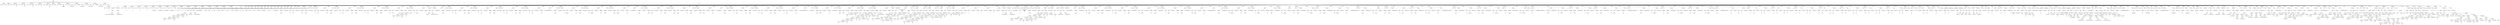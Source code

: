 digraph {
n0[label="RAIZ"];
n1[label="INSTRUCCIONES"];
n0->n1;
n2[label="DECLARACION"];
n1->n2;
n3[label="TIPO.VAR"];
n2->n3;
n4[label="global_a"];
n2->n4;
n5[label="DECLARACION"];
n1->n5;
n6[label="TIPO.VAR"];
n5->n6;
n7[label="global_b"];
n5->n7;
n8[label="DECLARACION"];
n1->n8;
n9[label="TIPO.VAR"];
n8->n9;
n10[label="global_int"];
n8->n10;
n11[label="PRIMITIVO"];
n8->n11;
n12[label="25"];
n11->n12;
n13[label="DECLARACION"];
n1->n13;
n14[label="TIPO.VAR"];
n13->n14;
n15[label="global_dou"];
n13->n15;
n16[label="PRIMITIVO"];
n13->n16;
n17[label="25.0"];
n16->n17;
n18[label="DECLARACION"];
n1->n18;
n19[label="TIPO.VAR"];
n18->n19;
n20[label="global_boo"];
n18->n20;
n21[label="PRIMITIVO"];
n18->n21;
n22[label="True"];
n21->n22;
n23[label="DECLARACION"];
n1->n23;
n24[label="TIPO.VAR"];
n23->n24;
n25[label="global_cha"];
n23->n25;
n26[label="PRIMITIVO"];
n23->n26;
n27[label="g"];
n26->n27;
n28[label="DECLARACION"];
n1->n28;
n29[label="TIPO.VAR"];
n28->n29;
n30[label="global_cad"];
n28->n30;
n31[label="PRIMITIVO"];
n28->n31;
n32[label="cadena"];
n31->n32;
n33[label="DECLARACION"];
n1->n33;
n34[label="TIPO.VAR"];
n33->n34;
n35[label="GlObAl_A"];
n33->n35;
n36[label="DECLARACION"];
n1->n36;
n37[label="TIPO.VAR"];
n36->n37;
n38[label="global_salto"];
n36->n38;
n39[label="PRIMITIVO"];
n36->n39;
n40[label="Cadena con
salto de línea"];
n39->n40;
n41[label="DECLARACION"];
n1->n41;
n42[label="TIPO.VAR"];
n41->n42;
n43[label="global_barra"];
n41->n43;
n44[label="PRIMITIVO"];
n41->n44;
n45[label="Cadena con \ barra invertida"];
n44->n45;
n46[label="DECLARACION"];
n1->n46;
n47[label="TIPO.VAR"];
n46->n47;
n48[label="global_comilla_doble"];
n46->n48;
n49[label="PRIMITIVO"];
n46->n49;
n50[label="Cadena con comilla doble"];
n49->n50;
n51[label="DECLARACION"];
n1->n51;
n52[label="TIPO.VAR"];
n51->n52;
n53[label="global_tab"];
n51->n53;
n54[label="PRIMITIVO"];
n51->n54;
n55[label="Cadena con 	 tabulación"];
n54->n55;
n56[label="DECLARACION"];
n1->n56;
n57[label="TIPO.VAR"];
n56->n57;
n58[label="global_comilla_simple"];
n56->n58;
n59[label="PRIMITIVO"];
n56->n59;
n60[label="Cadena con 'comilla simple'"];
n59->n60;
n61[label="DECLARACION"];
n1->n61;
n62[label="TIPO.VAR"];
n61->n62;
n63[label="var1"];
n61->n63;
n64[label="PRIMITIVO"];
n61->n64;
n65[label="1"];
n64->n65;
n66[label="MAIN"];
n1->n66;
n67[label="INSTRUCCIONES"];
n66->n67;
n68[label="DECLARACION"];
n67->n68;
n69[label="TIPO.VAR"];
n68->n69;
n70[label="var1"];
n68->n70;
n71[label="PRIMITIVO"];
n68->n71;
n72[label="0"];
n71->n72;
n73[label="IF"];
n67->n73;
n74[label="INSTRUCCIONES IF"];
n73->n74;
n75[label="IMPRIMIR"];
n74->n75;
n76[label="PRIMITIVO"];
n75->n76;
n77[label="No se toma con prioridad la variable local ante la global"];
n76->n77;
n78[label="INSTRUCCIONES ELSE"];
n73->n78;
n79[label="IMPRIMIR"];
n78->n79;
n80[label="PRIMITIVO"];
n79->n80;
n81[label="Prioridad de variable local correcta."];
n80->n81;
n82[label="DECLARACION"];
n67->n82;
n83[label="TIPO.VAR"];
n82->n83;
n84[label="n1"];
n82->n84;
n85[label="PRIMITIVO"];
n82->n85;
n86[label="1"];
n85->n86;
n87[label="DECLARACION"];
n67->n87;
n88[label="TIPO.VAR"];
n87->n88;
n89[label="n2"];
n87->n89;
n90[label="PRIMITIVO"];
n87->n90;
n91[label="1"];
n90->n91;
n92[label="DECLARACION"];
n67->n92;
n93[label="TIPO.VAR"];
n92->n93;
n94[label="n3"];
n92->n94;
n95[label="PRIMITIVO"];
n92->n95;
n96[label="1"];
n95->n96;
n97[label="DECLARACION"];
n67->n97;
n98[label="TIPO.VAR"];
n97->n98;
n99[label="n4"];
n97->n99;
n100[label="PRIMITIVO"];
n97->n100;
n101[label="1"];
n100->n101;
n102[label="DECLARACION"];
n67->n102;
n103[label="TIPO.VAR"];
n102->n103;
n104[label="str1"];
n102->n104;
n105[label="PRIMITIVO"];
n102->n105;
n106[label="Voy a ganar Compiladores"];
n105->n106;
n107[label="DECLARACION"];
n67->n107;
n108[label="TIPO.VAR"];
n107->n108;
n109[label="str2"];
n107->n109;
n110[label="PRIMITIVO"];
n107->n110;
n111[label="Voy a ganar Compiladores"];
n110->n111;
n112[label="DECLARACION"];
n67->n112;
n113[label="TIPO.VAR"];
n112->n113;
n114[label="str3"];
n112->n114;
n115[label="PRIMITIVO"];
n112->n115;
n116[label="Voy a ganar Compiladores"];
n115->n116;
n117[label="DECLARACION"];
n67->n117;
n118[label="TIPO.VAR"];
n117->n118;
n119[label="str4"];
n117->n119;
n120[label="PRIMITIVO"];
n117->n120;
n121[label="Voy a ganar Compiladores"];
n120->n121;
n122[label="DECLARACION"];
n67->n122;
n123[label="TIPO.VAR"];
n122->n123;
n124[label="db1"];
n122->n124;
n125[label="PRIMITIVO"];
n122->n125;
n126[label="0.0"];
n125->n126;
n127[label="DECLARACION"];
n67->n127;
n128[label="TIPO.VAR"];
n127->n128;
n129[label="db2"];
n127->n129;
n130[label="PRIMITIVO"];
n127->n130;
n131[label="0.0"];
n130->n131;
n132[label="DECLARACION"];
n67->n132;
n133[label="TIPO.VAR"];
n132->n133;
n134[label="db3"];
n132->n134;
n135[label="PRIMITIVO"];
n132->n135;
n136[label="0.0"];
n135->n136;
n137[label="DECLARACION"];
n67->n137;
n138[label="TIPO.VAR"];
n137->n138;
n139[label="db4"];
n137->n139;
n140[label="PRIMITIVO"];
n137->n140;
n141[label="0.0"];
n140->n141;
n142[label="DECLARACION"];
n67->n142;
n143[label="TIPO.VAR"];
n142->n143;
n144[label="chr1"];
n142->n144;
n145[label="PRIMITIVO"];
n142->n145;
n146[label="s"];
n145->n146;
n147[label="DECLARACION"];
n67->n147;
n148[label="TIPO.VAR"];
n147->n148;
n149[label="chr2"];
n147->n149;
n150[label="PRIMITIVO"];
n147->n150;
n151[label="s"];
n150->n151;
n152[label="DECLARACION"];
n67->n152;
n153[label="TIPO.VAR"];
n152->n153;
n154[label="chr3"];
n152->n154;
n155[label="PRIMITIVO"];
n152->n155;
n156[label="s"];
n155->n156;
n157[label="DECLARACION"];
n67->n157;
n158[label="TIPO.VAR"];
n157->n158;
n159[label="chr4"];
n157->n159;
n160[label="PRIMITIVO"];
n157->n160;
n161[label="s"];
n160->n161;
n162[label="IF"];
n67->n162;
n163[label="INSTRUCCIONES IF"];
n162->n163;
n164[label="IMPRIMIR"];
n163->n164;
n165[label="ARITMETICA"];
n164->n165;
n166[label="ARITMETICA"];
n165->n166;
n167[label="ARITMETICA"];
n166->n167;
n168[label="ARITMETICA"];
n167->n168;
n169[label="IDENTIFICADOR"];
n168->n169;
n170[label="str1"];
n169->n170;
n171[label="OperadorAritmetico.MAS"];
n168->n171;
n172[label="IDENTIFICADOR"];
n168->n172;
n173[label="chr2"];
n172->n173;
n174[label="OperadorAritmetico.MAS"];
n167->n174;
n175[label="PRIMITIVO"];
n167->n175;
n176[label=" "];
n175->n176;
n177[label="OperadorAritmetico.MAS"];
n166->n177;
n178[label="IDENTIFICADOR"];
n166->n178;
n179[label="n3"];
n178->n179;
n180[label="OperadorAritmetico.MAS"];
n165->n180;
n181[label="PRIMITIVO"];
n165->n181;
n182[label=" :D"];
n181->n182;
n183[label="IMPRIMIR"];
n163->n183;
n184[label="PRIMITIVO"];
n183->n184;
n185[label="Declaración correcta"];
n184->n185;
n186[label="INSTRUCCIONES ELSE"];
n162->n186;
n187[label="IMPRIMIR"];
n186->n187;
n188[label="PRIMITIVO"];
n187->n188;
n189[label="Problemas en el metodo declaracion :("];
n188->n189;
n190[label="IMPRIMIR"];
n67->n190;
n191[label="PRIMITIVO"];
n190->n191;
n192[label="---------- CARACTERES ESPECIALES ----------"];
n191->n192;
n193[label="IMPRIMIR"];
n67->n193;
n194[label="PRIMITIVO"];
n193->n194;
n195[label="-> Salto de línea:"];
n194->n195;
n196[label="IMPRIMIR"];
n67->n196;
n197[label="IDENTIFICADOR"];
n196->n197;
n198[label="global_salto"];
n197->n198;
n199[label="IMPRIMIR"];
n67->n199;
n200[label="PRIMITIVO"];
n199->n200;
n201[label="-------------------------------------------"];
n200->n201;
n202[label="IMPRIMIR"];
n67->n202;
n203[label="PRIMITIVO"];
n202->n203;
n204[label="-> Barra invertida:"];
n203->n204;
n205[label="IMPRIMIR"];
n67->n205;
n206[label="IDENTIFICADOR"];
n205->n206;
n207[label="global_barra"];
n206->n207;
n208[label="IMPRIMIR"];
n67->n208;
n209[label="PRIMITIVO"];
n208->n209;
n210[label="-------------------------------------------"];
n209->n210;
n211[label="IMPRIMIR"];
n67->n211;
n212[label="PRIMITIVO"];
n211->n212;
n213[label="-> Comilla doble:"];
n212->n213;
n214[label="IMPRIMIR"];
n67->n214;
n215[label="IDENTIFICADOR"];
n214->n215;
n216[label="global_comilla_doble"];
n215->n216;
n217[label="IMPRIMIR"];
n67->n217;
n218[label="PRIMITIVO"];
n217->n218;
n219[label="-------------------------------------------"];
n218->n219;
n220[label="IMPRIMIR"];
n67->n220;
n221[label="PRIMITIVO"];
n220->n221;
n222[label="-> Tabulación:"];
n221->n222;
n223[label="IMPRIMIR"];
n67->n223;
n224[label="IDENTIFICADOR"];
n223->n224;
n225[label="global_tab"];
n224->n225;
n226[label="IMPRIMIR"];
n67->n226;
n227[label="PRIMITIVO"];
n226->n227;
n228[label="-------------------------------------------"];
n227->n228;
n229[label="IMPRIMIR"];
n67->n229;
n230[label="PRIMITIVO"];
n229->n230;
n231[label="-> Comilla simple:"];
n230->n231;
n232[label="IMPRIMIR"];
n67->n232;
n233[label="IDENTIFICADOR"];
n232->n233;
n234[label="global_comilla_simple"];
n233->n234;
n235[label="IMPRIMIR"];
n67->n235;
n236[label="PRIMITIVO"];
n235->n236;
n237[label="-------------------------------------------"];
n236->n237;
n238[label="IMPRIMIR"];
n67->n238;
n239[label="PRIMITIVO"];
n238->n239;
n240[label="---------- SUMAS DE PRUEBA ----------"];
n239->n240;
n241[label="DECLARACION"];
n67->n241;
n242[label="TIPO.VAR"];
n241->n242;
n243[label="suma_1"];
n241->n243;
n244[label="ARITMETICA"];
n241->n244;
n245[label="IDENTIFICADOR"];
n244->n245;
n246[label="global_int"];
n245->n246;
n247[label="OperadorAritmetico.MAS"];
n244->n247;
n248[label="PRIMITIVO"];
n244->n248;
n249[label="5"];
n248->n249;
n250[label="IMPRIMIR"];
n67->n250;
n251[label="ARITMETICA"];
n250->n251;
n252[label="PRIMITIVO"];
n251->n252;
n253[label="suma = "];
n252->n253;
n254[label="OperadorAritmetico.MAS"];
n251->n254;
n255[label="IDENTIFICADOR"];
n251->n255;
n256[label="suma_1"];
n255->n256;
n257[label="DECLARACION"];
n67->n257;
n258[label="TIPO.VAR"];
n257->n258;
n259[label="suma_2"];
n257->n259;
n260[label="ARITMETICA"];
n257->n260;
n261[label="IDENTIFICADOR"];
n260->n261;
n262[label="global_dou"];
n261->n262;
n263[label="OperadorAritmetico.MAS"];
n260->n263;
n264[label="PRIMITIVO"];
n260->n264;
n265[label="5.0"];
n264->n265;
n266[label="IMPRIMIR"];
n67->n266;
n267[label="ARITMETICA"];
n266->n267;
n268[label="PRIMITIVO"];
n267->n268;
n269[label="suma = "];
n268->n269;
n270[label="OperadorAritmetico.MAS"];
n267->n270;
n271[label="IDENTIFICADOR"];
n267->n271;
n272[label="suma_2"];
n271->n272;
n273[label="DECLARACION"];
n67->n273;
n274[label="TIPO.VAR"];
n273->n274;
n275[label="suma_3"];
n273->n275;
n276[label="ARITMETICA"];
n273->n276;
n277[label="IDENTIFICADOR"];
n276->n277;
n278[label="global_boo"];
n277->n278;
n279[label="OperadorAritmetico.MAS"];
n276->n279;
n280[label="PRIMITIVO"];
n276->n280;
n281[label="0"];
n280->n281;
n282[label="IMPRIMIR"];
n67->n282;
n283[label="ARITMETICA"];
n282->n283;
n284[label="PRIMITIVO"];
n283->n284;
n285[label="suma = "];
n284->n285;
n286[label="OperadorAritmetico.MAS"];
n283->n286;
n287[label="IDENTIFICADOR"];
n283->n287;
n288[label="suma_3"];
n287->n288;
n289[label="DECLARACION"];
n67->n289;
n290[label="TIPO.VAR"];
n289->n290;
n291[label="suma_4"];
n289->n291;
n292[label="ARITMETICA"];
n289->n292;
n293[label="IDENTIFICADOR"];
n292->n293;
n294[label="global_cha"];
n293->n294;
n295[label="OperadorAritmetico.MAS"];
n292->n295;
n296[label="PRIMITIVO"];
n292->n296;
n297[label="b"];
n296->n297;
n298[label="IMPRIMIR"];
n67->n298;
n299[label="ARITMETICA"];
n298->n299;
n300[label="PRIMITIVO"];
n299->n300;
n301[label="suma = "];
n300->n301;
n302[label="OperadorAritmetico.MAS"];
n299->n302;
n303[label="IDENTIFICADOR"];
n299->n303;
n304[label="suma_4"];
n303->n304;
n305[label="DECLARACION"];
n67->n305;
n306[label="TIPO.VAR"];
n305->n306;
n307[label="suma_5"];
n305->n307;
n308[label="ARITMETICA"];
n305->n308;
n309[label="IDENTIFICADOR"];
n308->n309;
n310[label="global_cad"];
n309->n310;
n311[label="OperadorAritmetico.MAS"];
n308->n311;
n312[label="PRIMITIVO"];
n308->n312;
n313[label="_extra"];
n312->n313;
n314[label="IMPRIMIR"];
n67->n314;
n315[label="ARITMETICA"];
n314->n315;
n316[label="PRIMITIVO"];
n315->n316;
n317[label="suma = "];
n316->n317;
n318[label="OperadorAritmetico.MAS"];
n315->n318;
n319[label="IDENTIFICADOR"];
n315->n319;
n320[label="suma_5"];
n319->n320;
n321[label="DECLARACION"];
n67->n321;
n322[label="TIPO.VAR"];
n321->n322;
n323[label="n157"];
n321->n323;
n324[label="ARITMETICA"];
n321->n324;
n325[label="ARITMETICA"];
n324->n325;
n326[label="ARITMETICA"];
n325->n326;
n327[label="ARITMETICA"];
n326->n327;
n328[label="PRIMITIVO"];
n327->n328;
n329[label="0.0"];
n328->n329;
n330[label="OperadorAritmetico.MAS"];
n327->n330;
n331[label="PRIMITIVO"];
n327->n331;
n332[label="True"];
n331->n332;
n333[label="OperadorAritmetico.MAS"];
n326->n333;
n334[label="PRIMITIVO"];
n326->n334;
n335[label="True"];
n334->n335;
n336[label="OperadorAritmetico.MAS"];
n325->n336;
n337[label="PRIMITIVO"];
n325->n337;
n338[label="1"];
n337->n338;
n339[label="OperadorAritmetico.MAS"];
n324->n339;
n340[label="PRIMITIVO"];
n324->n340;
n341[label="0.1"];
n340->n341;
n342[label="IMPRIMIR"];
n67->n342;
n343[label="ARITMETICA"];
n342->n343;
n344[label="PRIMITIVO"];
n343->n344;
n345[label="El valor de  n1 = "];
n344->n345;
n346[label="OperadorAritmetico.MAS"];
n343->n346;
n347[label="IDENTIFICADOR"];
n343->n347;
n348[label="n1"];
n347->n348;
n349[label="IF"];
n67->n349;
n350[label="INSTRUCCIONES IF"];
n349->n350;
n351[label="IMPRIMIR"];
n350->n351;
n352[label="PRIMITIVO"];
n351->n352;
n353[label="Sumas Correctas"];
n352->n353;
n354[label="INSTRUCCIONES ELSE"];
n349->n354;
n355[label="IMPRIMIR"];
n354->n355;
n356[label="PRIMITIVO"];
n355->n356;
n357[label="Error de sumas entre booleanos y numericos"];
n356->n357;
n358[label="IMPRIMIR"];
n67->n358;
n359[label="PRIMITIVO"];
n358->n359;
n360[label="---------- RESTAS DE PRUEBA ----------"];
n359->n360;
n361[label="DECLARACION"];
n67->n361;
n362[label="TIPO.VAR"];
n361->n362;
n363[label="resta_1"];
n361->n363;
n364[label="ARITMETICA"];
n361->n364;
n365[label="IDENTIFICADOR"];
n364->n365;
n366[label="global_int"];
n365->n366;
n367[label="OperadorAritmetico.MENOS"];
n364->n367;
n368[label="PRIMITIVO"];
n364->n368;
n369[label="5"];
n368->n369;
n370[label="IMPRIMIR"];
n67->n370;
n371[label="ARITMETICA"];
n370->n371;
n372[label="PRIMITIVO"];
n371->n372;
n373[label="resta = "];
n372->n373;
n374[label="OperadorAritmetico.MAS"];
n371->n374;
n375[label="IDENTIFICADOR"];
n371->n375;
n376[label="resta_1"];
n375->n376;
n377[label="DECLARACION"];
n67->n377;
n378[label="TIPO.VAR"];
n377->n378;
n379[label="resta_2"];
n377->n379;
n380[label="ARITMETICA"];
n377->n380;
n381[label="IDENTIFICADOR"];
n380->n381;
n382[label="global_dou"];
n381->n382;
n383[label="OperadorAritmetico.MENOS"];
n380->n383;
n384[label="PRIMITIVO"];
n380->n384;
n385[label="5"];
n384->n385;
n386[label="IMPRIMIR"];
n67->n386;
n387[label="ARITMETICA"];
n386->n387;
n388[label="PRIMITIVO"];
n387->n388;
n389[label="resta = "];
n388->n389;
n390[label="OperadorAritmetico.MAS"];
n387->n390;
n391[label="IDENTIFICADOR"];
n387->n391;
n392[label="resta_2"];
n391->n392;
n393[label="DECLARACION"];
n67->n393;
n394[label="TIPO.VAR"];
n393->n394;
n395[label="resta_3"];
n393->n395;
n396[label="ARITMETICA"];
n393->n396;
n397[label="IDENTIFICADOR"];
n396->n397;
n398[label="global_boo"];
n397->n398;
n399[label="OperadorAritmetico.MENOS"];
n396->n399;
n400[label="PRIMITIVO"];
n396->n400;
n401[label="1"];
n400->n401;
n402[label="IMPRIMIR"];
n67->n402;
n403[label="ARITMETICA"];
n402->n403;
n404[label="PRIMITIVO"];
n403->n404;
n405[label="resta = "];
n404->n405;
n406[label="OperadorAritmetico.MAS"];
n403->n406;
n407[label="IDENTIFICADOR"];
n403->n407;
n408[label="resta_3"];
n407->n408;
n409[label="DECLARACION"];
n67->n409;
n410[label="TIPO.VAR"];
n409->n410;
n411[label="resta_4"];
n409->n411;
n412[label="ARITMETICA"];
n409->n412;
n413[label="IDENTIFICADOR"];
n412->n413;
n414[label="global_boo"];
n413->n414;
n415[label="OperadorAritmetico.MENOS"];
n412->n415;
n416[label="PRIMITIVO"];
n412->n416;
n417[label="1.0"];
n416->n417;
n418[label="IMPRIMIR"];
n67->n418;
n419[label="ARITMETICA"];
n418->n419;
n420[label="PRIMITIVO"];
n419->n420;
n421[label="resta = "];
n420->n421;
n422[label="OperadorAritmetico.MAS"];
n419->n422;
n423[label="IDENTIFICADOR"];
n419->n423;
n424[label="resta_4"];
n423->n424;
n425[label="IMPRIMIR"];
n67->n425;
n426[label="PRIMITIVO"];
n425->n426;
n427[label="---------- MULTIPLICACIONES DE PRUEBA ----------"];
n426->n427;
n428[label="DECLARACION"];
n67->n428;
n429[label="TIPO.VAR"];
n428->n429;
n430[label="mult_1"];
n428->n430;
n431[label="ARITMETICA"];
n428->n431;
n432[label="IDENTIFICADOR"];
n431->n432;
n433[label="global_int"];
n432->n433;
n434[label="OperadorAritmetico.POR"];
n431->n434;
n435[label="PRIMITIVO"];
n431->n435;
n436[label="2"];
n435->n436;
n437[label="IMPRIMIR"];
n67->n437;
n438[label="ARITMETICA"];
n437->n438;
n439[label="PRIMITIVO"];
n438->n439;
n440[label="multiplicación = "];
n439->n440;
n441[label="OperadorAritmetico.MAS"];
n438->n441;
n442[label="IDENTIFICADOR"];
n438->n442;
n443[label="mult_1"];
n442->n443;
n444[label="DECLARACION"];
n67->n444;
n445[label="TIPO.VAR"];
n444->n445;
n446[label="mult_2"];
n444->n446;
n447[label="ARITMETICA"];
n444->n447;
n448[label="IDENTIFICADOR"];
n447->n448;
n449[label="global_dou"];
n448->n449;
n450[label="OperadorAritmetico.POR"];
n447->n450;
n451[label="PRIMITIVO"];
n447->n451;
n452[label="2.0"];
n451->n452;
n453[label="IMPRIMIR"];
n67->n453;
n454[label="ARITMETICA"];
n453->n454;
n455[label="PRIMITIVO"];
n454->n455;
n456[label="multiplicación = "];
n455->n456;
n457[label="OperadorAritmetico.MAS"];
n454->n457;
n458[label="IDENTIFICADOR"];
n454->n458;
n459[label="mult_2"];
n458->n459;
n460[label="DECLARACION"];
n67->n460;
n461[label="TIPO.VAR"];
n460->n461;
n462[label="mult_3"];
n460->n462;
n463[label="ARITMETICA"];
n460->n463;
n464[label="IDENTIFICADOR"];
n463->n464;
n465[label="global_int"];
n464->n465;
n466[label="OperadorAritmetico.POR"];
n463->n466;
n467[label="IDENTIFICADOR"];
n463->n467;
n468[label="global_dou"];
n467->n468;
n469[label="IMPRIMIR"];
n67->n469;
n470[label="ARITMETICA"];
n469->n470;
n471[label="PRIMITIVO"];
n470->n471;
n472[label="multiplicación = "];
n471->n472;
n473[label="OperadorAritmetico.MAS"];
n470->n473;
n474[label="IDENTIFICADOR"];
n470->n474;
n475[label="mult_3"];
n474->n475;
n476[label="IMPRIMIR"];
n67->n476;
n477[label="PRIMITIVO"];
n476->n477;
n478[label="---------- DIVISIONES DE PRUEBA ----------"];
n477->n478;
n479[label="DECLARACION"];
n67->n479;
n480[label="TIPO.VAR"];
n479->n480;
n481[label="div_1"];
n479->n481;
n482[label="ARITMETICA"];
n479->n482;
n483[label="IDENTIFICADOR"];
n482->n483;
n484[label="global_int"];
n483->n484;
n485[label="OperadorAritmetico.DIV"];
n482->n485;
n486[label="IDENTIFICADOR"];
n482->n486;
n487[label="global_int"];
n486->n487;
n488[label="IMPRIMIR"];
n67->n488;
n489[label="ARITMETICA"];
n488->n489;
n490[label="PRIMITIVO"];
n489->n490;
n491[label="división = "];
n490->n491;
n492[label="OperadorAritmetico.MAS"];
n489->n492;
n493[label="IDENTIFICADOR"];
n489->n493;
n494[label="div_1"];
n493->n494;
n495[label="DECLARACION"];
n67->n495;
n496[label="TIPO.VAR"];
n495->n496;
n497[label="div_2"];
n495->n497;
n498[label="ARITMETICA"];
n495->n498;
n499[label="IDENTIFICADOR"];
n498->n499;
n500[label="global_dou"];
n499->n500;
n501[label="OperadorAritmetico.DIV"];
n498->n501;
n502[label="IDENTIFICADOR"];
n498->n502;
n503[label="global_dou"];
n502->n503;
n504[label="IMPRIMIR"];
n67->n504;
n505[label="ARITMETICA"];
n504->n505;
n506[label="PRIMITIVO"];
n505->n506;
n507[label="división = "];
n506->n507;
n508[label="OperadorAritmetico.MAS"];
n505->n508;
n509[label="IDENTIFICADOR"];
n505->n509;
n510[label="div_2"];
n509->n510;
n511[label="DECLARACION"];
n67->n511;
n512[label="TIPO.VAR"];
n511->n512;
n513[label="div_3"];
n511->n513;
n514[label="ARITMETICA"];
n511->n514;
n515[label="IDENTIFICADOR"];
n514->n515;
n516[label="global_int"];
n515->n516;
n517[label="OperadorAritmetico.DIV"];
n514->n517;
n518[label="IDENTIFICADOR"];
n514->n518;
n519[label="global_dou"];
n518->n519;
n520[label="IMPRIMIR"];
n67->n520;
n521[label="ARITMETICA"];
n520->n521;
n522[label="PRIMITIVO"];
n521->n522;
n523[label="división = "];
n522->n523;
n524[label="OperadorAritmetico.MAS"];
n521->n524;
n525[label="IDENTIFICADOR"];
n521->n525;
n526[label="div_3"];
n525->n526;
n527[label="IMPRIMIR"];
n67->n527;
n528[label="PRIMITIVO"];
n527->n528;
n529[label="---------- MODULOS DE PRUEBA ----------"];
n528->n529;
n530[label="DECLARACION"];
n67->n530;
n531[label="TIPO.VAR"];
n530->n531;
n532[label="mod_1"];
n530->n532;
n533[label="ARITMETICA"];
n530->n533;
n534[label="IDENTIFICADOR"];
n533->n534;
n535[label="global_int"];
n534->n535;
n536[label="OperadorAritmetico.MOD"];
n533->n536;
n537[label="PRIMITIVO"];
n533->n537;
n538[label="4"];
n537->n538;
n539[label="IMPRIMIR"];
n67->n539;
n540[label="ARITMETICA"];
n539->n540;
n541[label="PRIMITIVO"];
n540->n541;
n542[label="módulo = "];
n541->n542;
n543[label="OperadorAritmetico.MAS"];
n540->n543;
n544[label="IDENTIFICADOR"];
n540->n544;
n545[label="mod_1"];
n544->n545;
n546[label="DECLARACION"];
n67->n546;
n547[label="TIPO.VAR"];
n546->n547;
n548[label="mod_2"];
n546->n548;
n549[label="ARITMETICA"];
n546->n549;
n550[label="IDENTIFICADOR"];
n549->n550;
n551[label="global_dou"];
n550->n551;
n552[label="OperadorAritmetico.MOD"];
n549->n552;
n553[label="PRIMITIVO"];
n549->n553;
n554[label="4.0"];
n553->n554;
n555[label="IMPRIMIR"];
n67->n555;
n556[label="ARITMETICA"];
n555->n556;
n557[label="PRIMITIVO"];
n556->n557;
n558[label="módulo = "];
n557->n558;
n559[label="OperadorAritmetico.MAS"];
n556->n559;
n560[label="IDENTIFICADOR"];
n556->n560;
n561[label="mod_2"];
n560->n561;
n562[label="DECLARACION"];
n67->n562;
n563[label="TIPO.VAR"];
n562->n563;
n564[label="mod_3"];
n562->n564;
n565[label="ARITMETICA"];
n562->n565;
n566[label="IDENTIFICADOR"];
n565->n566;
n567[label="global_dou"];
n566->n567;
n568[label="OperadorAritmetico.MOD"];
n565->n568;
n569[label="PRIMITIVO"];
n565->n569;
n570[label="4"];
n569->n570;
n571[label="IMPRIMIR"];
n67->n571;
n572[label="ARITMETICA"];
n571->n572;
n573[label="PRIMITIVO"];
n572->n573;
n574[label="módulo = "];
n573->n574;
n575[label="OperadorAritmetico.MAS"];
n572->n575;
n576[label="IDENTIFICADOR"];
n572->n576;
n577[label="mod_3"];
n576->n577;
n578[label="IMPRIMIR"];
n67->n578;
n579[label="PRIMITIVO"];
n578->n579;
n580[label="---------- NEGACIONES UNARIAS DE PRUEBA ----------"];
n579->n580;
n581[label="DECLARACION"];
n67->n581;
n582[label="TIPO.VAR"];
n581->n582;
n583[label="neg_1"];
n581->n583;
n584[label="ARITMETICA"];
n581->n584;
n585[label="OperadorAritmetico.UMENOS"];
n584->n585;
n586[label="IDENTIFICADOR"];
n584->n586;
n587[label="global_int"];
n586->n587;
n588[label="IMPRIMIR"];
n67->n588;
n589[label="ARITMETICA"];
n588->n589;
n590[label="PRIMITIVO"];
n589->n590;
n591[label="negación = "];
n590->n591;
n592[label="OperadorAritmetico.MAS"];
n589->n592;
n593[label="IDENTIFICADOR"];
n589->n593;
n594[label="neg_1"];
n593->n594;
n595[label="DECLARACION"];
n67->n595;
n596[label="TIPO.VAR"];
n595->n596;
n597[label="neg_2"];
n595->n597;
n598[label="ARITMETICA"];
n595->n598;
n599[label="OperadorAritmetico.UMENOS"];
n598->n599;
n600[label="IDENTIFICADOR"];
n598->n600;
n601[label="global_dou"];
n600->n601;
n602[label="IMPRIMIR"];
n67->n602;
n603[label="ARITMETICA"];
n602->n603;
n604[label="PRIMITIVO"];
n603->n604;
n605[label="negación = "];
n604->n605;
n606[label="OperadorAritmetico.MAS"];
n603->n606;
n607[label="IDENTIFICADOR"];
n603->n607;
n608[label="neg_2"];
n607->n608;
n609[label="DECLARACION"];
n67->n609;
n610[label="TIPO.VAR"];
n609->n610;
n611[label="n400"];
n609->n611;
n612[label="ARITMETICA"];
n609->n612;
n613[label="ARITMETICA"];
n612->n613;
n614[label="ARITMETICA"];
n613->n614;
n615[label="PRIMITIVO"];
n614->n615;
n616[label="5750"];
n615->n616;
n617[label="OperadorAritmetico.POR"];
n614->n617;
n618[label="PRIMITIVO"];
n614->n618;
n619[label="2"];
n618->n619;
n620[label="OperadorAritmetico.MENOS"];
n613->n620;
n621[label="PRIMITIVO"];
n613->n621;
n622[label="11800"];
n621->n622;
n623[label="OperadorAritmetico.MAS"];
n612->n623;
n624[label="PRIMITIVO"];
n612->n624;
n625[label="1.0"];
n624->n625;
n626[label="DECLARACION"];
n67->n626;
n627[label="TIPO.VAR"];
n626->n627;
n628[label="n300"];
n626->n628;
n629[label="ARITMETICA"];
n626->n629;
n630[label="ARITMETICA"];
n629->n630;
n631[label="ARITMETICA"];
n630->n631;
n632[label="ARITMETICA"];
n631->n632;
n633[label="ARITMETICA"];
n632->n633;
n634[label="ARITMETICA"];
n633->n634;
n635[label="ARITMETICA"];
n634->n635;
n636[label="ARITMETICA"];
n635->n636;
n637[label="PRIMITIVO"];
n636->n637;
n638[label="3"];
n637->n638;
n639[label="OperadorAritmetico.POR"];
n636->n639;
n640[label="PRIMITIVO"];
n636->n640;
n641[label="3"];
n640->n641;
n642[label="OperadorAritmetico.MAS"];
n635->n642;
n643[label="PRIMITIVO"];
n635->n643;
n644[label="4"];
n643->n644;
n645[label="OperadorAritmetico.MENOS"];
n634->n645;
n646[label="PRIMITIVO"];
n634->n646;
n647[label="80"];
n646->n647;
n648[label="OperadorAritmetico.MAS"];
n633->n648;
n649[label="ARITMETICA"];
n633->n649;
n650[label="PRIMITIVO"];
n649->n650;
n651[label="40.0"];
n650->n651;
n652[label="OperadorAritmetico.POR"];
n649->n652;
n653[label="PRIMITIVO"];
n649->n653;
n654[label="2"];
n653->n654;
n655[label="OperadorAritmetico.MAS"];
n632->n655;
n656[label="PRIMITIVO"];
n632->n656;
n657[label="358.5"];
n656->n657;
n658[label="OperadorAritmetico.MENOS"];
n631->n658;
n659[label="ARITMETICA"];
n631->n659;
n660[label="PRIMITIVO"];
n659->n660;
n661[label="29"];
n660->n661;
n662[label="OperadorAritmetico.DIV"];
n659->n662;
n663[label="PRIMITIVO"];
n659->n663;
n664[label="14.5"];
n663->n664;
n665[label="OperadorAritmetico.MENOS"];
n630->n665;
n666[label="PRIMITIVO"];
n630->n666;
n667[label="0.5"];
n666->n667;
n668[label="OperadorAritmetico.MAS"];
n629->n668;
n669[label="IDENTIFICADOR"];
n629->n669;
n670[label="n400"];
n669->n670;
n671[label="IMPRIMIR"];
n67->n671;
n672[label="ARITMETICA"];
n671->n672;
n673[label="PRIMITIVO"];
n672->n673;
n674[label="El valor de n300 = "];
n673->n674;
n675[label="OperadorAritmetico.MAS"];
n672->n675;
n676[label="IDENTIFICADOR"];
n672->n676;
n677[label="n300"];
n676->n677;
n678[label="IF"];
n67->n678;
n679[label="INSTRUCCIONES IF"];
n678->n679;
n680[label="IMPRIMIR"];
n679->n680;
n681[label="PRIMITIVO"];
n680->n681;
n682[label="OPERACION ARITMETICA CORRECTA"];
n681->n682;
n683[label="INSTRUCCIONES ELSE"];
n678->n683;
n684[label="IMPRIMIR"];
n683->n684;
n685[label="PRIMITIVO"];
n684->n685;
n686[label="OPERACION ARITMETICA INCORRECTA"];
n685->n686;
n687[label="IMPRIMIR"];
n67->n687;
n688[label="PRIMITIVO"];
n687->n688;
n689[label="Operaciones Aritmeticas 1: valor esperado:   
	a)62   
	b)0   
	c)-19   
	d)16   
resultados>"];
n688->n689;
n690[label="DECLARACION"];
n67->n690;
n691[label="TIPO.VAR"];
n690->n691;
n692[label="a"];
n690->n692;
n693[label="ASIGNACION"];
n67->n693;
n694[label="a"];
n693->n694;
n695[label="ARITMETICA"];
n693->n695;
n696[label="ARITMETICA"];
n695->n696;
n697[label="ARITMETICA"];
n696->n697;
n698[label="ARITMETICA"];
n697->n698;
n699[label="ARITMETICA"];
n698->n699;
n700[label="ARITMETICA"];
n699->n700;
n701[label="PRIMITIVO"];
n700->n701;
n702[label="20"];
n701->n702;
n703[label="OperadorAritmetico.MENOS"];
n700->n703;
n704[label="PRIMITIVO"];
n700->n704;
n705[label="10"];
n704->n705;
n706[label="OperadorAritmetico.MAS"];
n699->n706;
n707[label="ARITMETICA"];
n699->n707;
n708[label="ARITMETICA"];
n707->n708;
n709[label="PRIMITIVO"];
n708->n709;
n710[label="8"];
n709->n710;
n711[label="OperadorAritmetico.DIV"];
n708->n711;
n712[label="PRIMITIVO"];
n708->n712;
n713[label="2"];
n712->n713;
n714[label="OperadorAritmetico.POR"];
n707->n714;
n715[label="PRIMITIVO"];
n707->n715;
n716[label="3"];
n715->n716;
n717[label="OperadorAritmetico.MAS"];
n698->n717;
n718[label="PRIMITIVO"];
n698->n718;
n719[label="10"];
n718->n719;
n720[label="OperadorAritmetico.MENOS"];
n697->n720;
n721[label="PRIMITIVO"];
n697->n721;
n722[label="10"];
n721->n722;
n723[label="OperadorAritmetico.MENOS"];
n696->n723;
n724[label="PRIMITIVO"];
n696->n724;
n725[label="10"];
n724->n725;
n726[label="OperadorAritmetico.MAS"];
n695->n726;
n727[label="PRIMITIVO"];
n695->n727;
n728[label="50"];
n727->n728;
n729[label="DECLARACION"];
n67->n729;
n730[label="TIPO.VAR"];
n729->n730;
n731[label="b"];
n729->n731;
n732[label="ASIGNACION"];
n67->n732;
n733[label="b"];
n732->n733;
n734[label="ARITMETICA"];
n732->n734;
n735[label="ARITMETICA"];
n734->n735;
n736[label="ARITMETICA"];
n735->n736;
n737[label="ARITMETICA"];
n736->n737;
n738[label="ARITMETICA"];
n737->n738;
n739[label="ARITMETICA"];
n738->n739;
n740[label="PRIMITIVO"];
n739->n740;
n741[label="50"];
n740->n741;
n742[label="OperadorAritmetico.DIV"];
n739->n742;
n743[label="PRIMITIVO"];
n739->n743;
n744[label="50"];
n743->n744;
n745[label="OperadorAritmetico.POR"];
n738->n745;
n746[label="PRIMITIVO"];
n738->n746;
n747[label="50"];
n746->n747;
n748[label="OperadorAritmetico.MAS"];
n737->n748;
n749[label="PRIMITIVO"];
n737->n749;
n750[label="50"];
n749->n750;
n751[label="OperadorAritmetico.MENOS"];
n736->n751;
n752[label="PRIMITIVO"];
n736->n752;
n753[label="100"];
n752->n753;
n754[label="OperadorAritmetico.MAS"];
n735->n754;
n755[label="PRIMITIVO"];
n735->n755;
n756[label="100"];
n755->n756;
n757[label="OperadorAritmetico.MENOS"];
n734->n757;
n758[label="PRIMITIVO"];
n734->n758;
n759[label="100"];
n758->n759;
n760[label="DECLARACION"];
n67->n760;
n761[label="TIPO.VAR"];
n760->n761;
n762[label="c"];
n760->n762;
n763[label="ASIGNACION"];
n67->n763;
n764[label="c"];
n763->n764;
n765[label="ARITMETICA"];
n763->n765;
n766[label="ARITMETICA"];
n765->n766;
n767[label="ARITMETICA"];
n766->n767;
n768[label="ARITMETICA"];
n767->n768;
n769[label="ARITMETICA"];
n768->n769;
n770[label="ARITMETICA"];
n769->n770;
n771[label="ARITMETICA"];
n770->n771;
n772[label="ARITMETICA"];
n771->n772;
n773[label="PRIMITIVO"];
n772->n773;
n774[label="100"];
n773->n774;
n775[label="OperadorAritmetico.DIV"];
n772->n775;
n776[label="PRIMITIVO"];
n772->n776;
n777[label="20"];
n776->n777;
n778[label="OperadorAritmetico.POR"];
n771->n778;
n779[label="PRIMITIVO"];
n771->n779;
n780[label="9"];
n779->n780;
n781[label="OperadorAritmetico.MENOS"];
n770->n781;
n782[label="PRIMITIVO"];
n770->n782;
n783[label="78"];
n782->n783;
n784[label="OperadorAritmetico.MAS"];
n769->n784;
n785[label="PRIMITIVO"];
n769->n785;
n786[label="6"];
n785->n786;
n787[label="OperadorAritmetico.MENOS"];
n768->n787;
n788[label="PRIMITIVO"];
n768->n788;
n789[label="7"];
n788->n789;
n790[label="OperadorAritmetico.MAS"];
n767->n790;
n791[label="PRIMITIVO"];
n767->n791;
n792[label="8"];
n791->n792;
n793[label="OperadorAritmetico.MENOS"];
n766->n793;
n794[label="PRIMITIVO"];
n766->n794;
n795[label="7"];
n794->n795;
n796[label="OperadorAritmetico.MAS"];
n765->n796;
n797[label="ARITMETICA"];
n765->n797;
n798[label="ARITMETICA"];
n797->n798;
n799[label="ARITMETICA"];
n798->n799;
n800[label="ARITMETICA"];
n799->n800;
n801[label="PRIMITIVO"];
n800->n801;
n802[label="7"];
n801->n802;
n803[label="OperadorAritmetico.POR"];
n800->n803;
n804[label="PRIMITIVO"];
n800->n804;
n805[label="1"];
n804->n805;
n806[label="OperadorAritmetico.POR"];
n799->n806;
n807[label="PRIMITIVO"];
n799->n807;
n808[label="2"];
n807->n808;
n809[label="OperadorAritmetico.POR"];
n798->n809;
n810[label="PRIMITIVO"];
n798->n810;
n811[label="3"];
n810->n811;
n812[label="OperadorAritmetico.DIV"];
n797->n812;
n813[label="PRIMITIVO"];
n797->n813;
n814[label="3"];
n813->n814;
n815[label="DECLARACION"];
n67->n815;
n816[label="TIPO.VAR"];
n815->n816;
n817[label="d"];
n815->n817;
n818[label="ASIGNACION"];
n67->n818;
n819[label="d"];
n818->n819;
n820[label="ARITMETICA"];
n818->n820;
n821[label="PRIMITIVO"];
n820->n821;
n822[label="2"];
n821->n822;
n823[label="OperadorAritmetico.POR"];
n820->n823;
n824[label="ARITMETICA"];
n820->n824;
n825[label="ARITMETICA"];
n824->n825;
n826[label="PRIMITIVO"];
n825->n826;
n827[label="20"];
n826->n827;
n828[label="OperadorAritmetico.DIV"];
n825->n828;
n829[label="PRIMITIVO"];
n825->n829;
n830[label="5"];
n829->n830;
n831[label="OperadorAritmetico.POR"];
n824->n831;
n832[label="PRIMITIVO"];
n824->n832;
n833[label="2"];
n832->n833;
n834[label="IMPRIMIR"];
n67->n834;
n835[label="ARITMETICA"];
n834->n835;
n836[label="PRIMITIVO"];
n835->n836;
n837[label="a) "];
n836->n837;
n838[label="OperadorAritmetico.MAS"];
n835->n838;
n839[label="IDENTIFICADOR"];
n835->n839;
n840[label="a"];
n839->n840;
n841[label="IMPRIMIR"];
n67->n841;
n842[label="ARITMETICA"];
n841->n842;
n843[label="PRIMITIVO"];
n842->n843;
n844[label="b) "];
n843->n844;
n845[label="OperadorAritmetico.MAS"];
n842->n845;
n846[label="IDENTIFICADOR"];
n842->n846;
n847[label="b"];
n846->n847;
n848[label="IMPRIMIR"];
n67->n848;
n849[label="ARITMETICA"];
n848->n849;
n850[label="PRIMITIVO"];
n849->n850;
n851[label="c) "];
n850->n851;
n852[label="OperadorAritmetico.MAS"];
n849->n852;
n853[label="IDENTIFICADOR"];
n849->n853;
n854[label="c"];
n853->n854;
n855[label="IMPRIMIR"];
n67->n855;
n856[label="ARITMETICA"];
n855->n856;
n857[label="PRIMITIVO"];
n856->n857;
n858[label="d) "];
n857->n858;
n859[label="OperadorAritmetico.MAS"];
n856->n859;
n860[label="IDENTIFICADOR"];
n856->n860;
n861[label="d"];
n860->n861;
n862[label="IF"];
n67->n862;
n863[label="INSTRUCCIONES IF"];
n862->n863;
n864[label="IMPRIMIR"];
n863->n864;
n865[label="PRIMITIVO"];
n864->n865;
n866[label="Operaciones aritmeticas 1 bien :D"];
n865->n866;
n867[label="INSTRUCCIONES ELSE"];
n862->n867;
n868[label="IMPRIMIR"];
n867->n868;
n869[label="PRIMITIVO"];
n868->n869;
n870[label="Error para las operaciones basicas :("];
n869->n870;
n871[label="DECLARACION"];
n67->n871;
n872[label="TIPO.VAR"];
n871->n872;
n873[label="aritmetica1"];
n871->n873;
n874[label="PRIMITIVO"];
n871->n874;
n875[label="2.0"];
n874->n875;
n876[label="DECLARACION"];
n67->n876;
n877[label="TIPO.VAR"];
n876->n877;
n878[label="aritmetica2"];
n876->n878;
n879[label="ARITMETICA"];
n876->n879;
n880[label="OperadorAritmetico.UMENOS"];
n879->n880;
n881[label="PRIMITIVO"];
n879->n881;
n882[label="10"];
n881->n882;
n883[label="IMPRIMIR"];
n67->n883;
n884[label="PRIMITIVO"];
n883->n884;
n885[label="Operaciones Aritmeticas: 
valor esperado>
-20  
-7 
resultado>"];
n884->n885;
n886[label="DECLARACION"];
n67->n886;
n887[label="TIPO.VAR"];
n886->n887;
n888[label="aritmetica3"];
n886->n888;
n889[label="ARITMETICA"];
n886->n889;
n890[label="IDENTIFICADOR"];
n889->n890;
n891[label="aritmetica2"];
n890->n891;
n892[label="OperadorAritmetico.POR"];
n889->n892;
n893[label="IDENTIFICADOR"];
n889->n893;
n894[label="aritmetica1"];
n893->n894;
n895[label="IMPRIMIR"];
n67->n895;
n896[label="IDENTIFICADOR"];
n895->n896;
n897[label="aritmetica3"];
n896->n897;
n898[label="ASIGNACION"];
n67->n898;
n899[label="aritmetica1"];
n898->n899;
n900[label="ARITMETICA"];
n898->n900;
n901[label="ARITMETICA"];
n900->n901;
n902[label="ARITMETICA"];
n901->n902;
n903[label="ARITMETICA"];
n902->n903;
n904[label="ARITMETICA"];
n903->n904;
n905[label="ARITMETICA"];
n904->n905;
n906[label="IDENTIFICADOR"];
n905->n906;
n907[label="aritmetica3"];
n906->n907;
n908[label="OperadorAritmetico.DIV"];
n905->n908;
n909[label="IDENTIFICADOR"];
n905->n909;
n910[label="aritmetica1"];
n909->n910;
n911[label="OperadorAritmetico.MAS"];
n904->n911;
n912[label="ARITMETICA"];
n904->n912;
n913[label="ARITMETICA"];
n912->n913;
n914[label="PRIMITIVO"];
n913->n914;
n915[label="50"];
n914->n915;
n916[label="OperadorAritmetico.POR"];
n913->n916;
n917[label="PRIMITIVO"];
n913->n917;
n918[label="2"];
n917->n918;
n919[label="OperadorAritmetico.DIV"];
n912->n919;
n920[label="PRIMITIVO"];
n912->n920;
n921[label="50"];
n920->n921;
n922[label="OperadorAritmetico.MAS"];
n903->n922;
n923[label="ARITMETICA"];
n903->n923;
n924[label="PRIMITIVO"];
n923->n924;
n925[label="50"];
n924->n925;
n926[label="OperadorAritmetico.POR"];
n923->n926;
n927[label="PRIMITIVO"];
n923->n927;
n928[label="2"];
n927->n928;
n929[label="OperadorAritmetico.MENOS"];
n902->n929;
n930[label="PRIMITIVO"];
n902->n930;
n931[label="100"];
n930->n931;
n932[label="OperadorAritmetico.MAS"];
n901->n932;
n933[label="ARITMETICA"];
n901->n933;
n934[label="PRIMITIVO"];
n933->n934;
n935[label="100"];
n934->n935;
n936[label="OperadorAritmetico.DIV"];
n933->n936;
n937[label="PRIMITIVO"];
n933->n937;
n938[label="100"];
n937->n938;
n939[label="OperadorAritmetico.MENOS"];
n900->n939;
n940[label="PRIMITIVO"];
n900->n940;
n941[label="0"];
n940->n941;
n942[label="IMPRIMIR"];
n67->n942;
n943[label="IDENTIFICADOR"];
n942->n943;
n944[label="aritmetica1"];
n943->n944;
n945[label="IF"];
n67->n945;
n946[label="INSTRUCCIONES IF"];
n945->n946;
n947[label="IMPRIMIR"];
n946->n947;
n948[label="PRIMITIVO"];
n947->n948;
n949[label="Operaciones aritmeticas 2 bien :D"];
n948->n949;
n950[label="INSTRUCCIONES ELSE"];
n945->n950;
n951[label="IMPRIMIR"];
n950->n951;
n952[label="PRIMITIVO"];
n951->n952;
n953[label="Error Operaciones Aritmeticas"];
n952->n953;
n954[label="IMPRIMIR"];
n67->n954;
n955[label="PRIMITIVO"];
n954->n955;
n956[label="---------- IGUALACIONES DE PRUEBA ----------"];
n955->n956;
n957[label="DECLARACION"];
n67->n957;
n958[label="TIPO.VAR"];
n957->n958;
n959[label="igu_1"];
n957->n959;
n960[label="RELACIONAL"];
n957->n960;
n961[label="IDENTIFICADOR"];
n960->n961;
n962[label="global_int"];
n961->n962;
n963[label="OperadorRelacional.IGUALIGUAL"];
n960->n963;
n964[label="PRIMITIVO"];
n960->n964;
n965[label="25"];
n964->n965;
n966[label="IMPRIMIR"];
n67->n966;
n967[label="ARITMETICA"];
n966->n967;
n968[label="PRIMITIVO"];
n967->n968;
n969[label="igualación = "];
n968->n969;
n970[label="OperadorAritmetico.MAS"];
n967->n970;
n971[label="IDENTIFICADOR"];
n967->n971;
n972[label="igu_1"];
n971->n972;
n973[label="DECLARACION"];
n67->n973;
n974[label="TIPO.VAR"];
n973->n974;
n975[label="igu_2"];
n973->n975;
n976[label="RELACIONAL"];
n973->n976;
n977[label="IDENTIFICADOR"];
n976->n977;
n978[label="global_dou"];
n977->n978;
n979[label="OperadorRelacional.IGUALIGUAL"];
n976->n979;
n980[label="PRIMITIVO"];
n976->n980;
n981[label="20"];
n980->n981;
n982[label="IMPRIMIR"];
n67->n982;
n983[label="ARITMETICA"];
n982->n983;
n984[label="PRIMITIVO"];
n983->n984;
n985[label="igualación = "];
n984->n985;
n986[label="OperadorAritmetico.MAS"];
n983->n986;
n987[label="IDENTIFICADOR"];
n983->n987;
n988[label="igu_2"];
n987->n988;
n989[label="DECLARACION"];
n67->n989;
n990[label="TIPO.VAR"];
n989->n990;
n991[label="igu_3"];
n989->n991;
n992[label="RELACIONAL"];
n989->n992;
n993[label="IDENTIFICADOR"];
n992->n993;
n994[label="global_boo"];
n993->n994;
n995[label="OperadorRelacional.IGUALIGUAL"];
n992->n995;
n996[label="PRIMITIVO"];
n992->n996;
n997[label="True"];
n996->n997;
n998[label="IMPRIMIR"];
n67->n998;
n999[label="ARITMETICA"];
n998->n999;
n1000[label="PRIMITIVO"];
n999->n1000;
n1001[label="igualación = "];
n1000->n1001;
n1002[label="OperadorAritmetico.MAS"];
n999->n1002;
n1003[label="IDENTIFICADOR"];
n999->n1003;
n1004[label="igu_3"];
n1003->n1004;
n1005[label="DECLARACION"];
n67->n1005;
n1006[label="TIPO.VAR"];
n1005->n1006;
n1007[label="igu_4"];
n1005->n1007;
n1008[label="RELACIONAL"];
n1005->n1008;
n1009[label="IDENTIFICADOR"];
n1008->n1009;
n1010[label="global_cha"];
n1009->n1010;
n1011[label="OperadorRelacional.IGUALIGUAL"];
n1008->n1011;
n1012[label="PRIMITIVO"];
n1008->n1012;
n1013[label="c"];
n1012->n1013;
n1014[label="IMPRIMIR"];
n67->n1014;
n1015[label="ARITMETICA"];
n1014->n1015;
n1016[label="PRIMITIVO"];
n1015->n1016;
n1017[label="igualación = "];
n1016->n1017;
n1018[label="OperadorAritmetico.MAS"];
n1015->n1018;
n1019[label="IDENTIFICADOR"];
n1015->n1019;
n1020[label="igu_4"];
n1019->n1020;
n1021[label="DECLARACION"];
n67->n1021;
n1022[label="TIPO.VAR"];
n1021->n1022;
n1023[label="igu_5"];
n1021->n1023;
n1024[label="RELACIONAL"];
n1021->n1024;
n1025[label="IDENTIFICADOR"];
n1024->n1025;
n1026[label="global_cad"];
n1025->n1026;
n1027[label="OperadorRelacional.IGUALIGUAL"];
n1024->n1027;
n1028[label="PRIMITIVO"];
n1024->n1028;
n1029[label="cadena"];
n1028->n1029;
n1030[label="IMPRIMIR"];
n67->n1030;
n1031[label="ARITMETICA"];
n1030->n1031;
n1032[label="PRIMITIVO"];
n1031->n1032;
n1033[label="igualación = "];
n1032->n1033;
n1034[label="OperadorAritmetico.MAS"];
n1031->n1034;
n1035[label="IDENTIFICADOR"];
n1031->n1035;
n1036[label="igu_5"];
n1035->n1036;
n1037[label="IMPRIMIR"];
n67->n1037;
n1038[label="PRIMITIVO"];
n1037->n1038;
n1039[label="---------- DIFERENCIACIACIONES DE PRUEBA ----------"];
n1038->n1039;
n1040[label="DECLARACION"];
n67->n1040;
n1041[label="TIPO.VAR"];
n1040->n1041;
n1042[label="dif_1"];
n1040->n1042;
n1043[label="RELACIONAL"];
n1040->n1043;
n1044[label="IDENTIFICADOR"];
n1043->n1044;
n1045[label="global_int"];
n1044->n1045;
n1046[label="OperadorRelacional.DIFERENTE"];
n1043->n1046;
n1047[label="PRIMITIVO"];
n1043->n1047;
n1048[label="25"];
n1047->n1048;
n1049[label="IMPRIMIR"];
n67->n1049;
n1050[label="ARITMETICA"];
n1049->n1050;
n1051[label="PRIMITIVO"];
n1050->n1051;
n1052[label="diferenciación = "];
n1051->n1052;
n1053[label="OperadorAritmetico.MAS"];
n1050->n1053;
n1054[label="IDENTIFICADOR"];
n1050->n1054;
n1055[label="dif_1"];
n1054->n1055;
n1056[label="DECLARACION"];
n67->n1056;
n1057[label="TIPO.VAR"];
n1056->n1057;
n1058[label="dif_2"];
n1056->n1058;
n1059[label="RELACIONAL"];
n1056->n1059;
n1060[label="IDENTIFICADOR"];
n1059->n1060;
n1061[label="global_dou"];
n1060->n1061;
n1062[label="OperadorRelacional.DIFERENTE"];
n1059->n1062;
n1063[label="PRIMITIVO"];
n1059->n1063;
n1064[label="20"];
n1063->n1064;
n1065[label="IMPRIMIR"];
n67->n1065;
n1066[label="ARITMETICA"];
n1065->n1066;
n1067[label="PRIMITIVO"];
n1066->n1067;
n1068[label="diferenciación = "];
n1067->n1068;
n1069[label="OperadorAritmetico.MAS"];
n1066->n1069;
n1070[label="IDENTIFICADOR"];
n1066->n1070;
n1071[label="dif_2"];
n1070->n1071;
n1072[label="DECLARACION"];
n67->n1072;
n1073[label="TIPO.VAR"];
n1072->n1073;
n1074[label="dif_3"];
n1072->n1074;
n1075[label="RELACIONAL"];
n1072->n1075;
n1076[label="IDENTIFICADOR"];
n1075->n1076;
n1077[label="global_boo"];
n1076->n1077;
n1078[label="OperadorRelacional.DIFERENTE"];
n1075->n1078;
n1079[label="PRIMITIVO"];
n1075->n1079;
n1080[label="True"];
n1079->n1080;
n1081[label="IMPRIMIR"];
n67->n1081;
n1082[label="ARITMETICA"];
n1081->n1082;
n1083[label="PRIMITIVO"];
n1082->n1083;
n1084[label="diferenciación = "];
n1083->n1084;
n1085[label="OperadorAritmetico.MAS"];
n1082->n1085;
n1086[label="IDENTIFICADOR"];
n1082->n1086;
n1087[label="dif_3"];
n1086->n1087;
n1088[label="DECLARACION"];
n67->n1088;
n1089[label="TIPO.VAR"];
n1088->n1089;
n1090[label="dif_4"];
n1088->n1090;
n1091[label="RELACIONAL"];
n1088->n1091;
n1092[label="IDENTIFICADOR"];
n1091->n1092;
n1093[label="global_cha"];
n1092->n1093;
n1094[label="OperadorRelacional.DIFERENTE"];
n1091->n1094;
n1095[label="PRIMITIVO"];
n1091->n1095;
n1096[label="c"];
n1095->n1096;
n1097[label="IMPRIMIR"];
n67->n1097;
n1098[label="ARITMETICA"];
n1097->n1098;
n1099[label="PRIMITIVO"];
n1098->n1099;
n1100[label="diferenciación = "];
n1099->n1100;
n1101[label="OperadorAritmetico.MAS"];
n1098->n1101;
n1102[label="IDENTIFICADOR"];
n1098->n1102;
n1103[label="dif_4"];
n1102->n1103;
n1104[label="DECLARACION"];
n67->n1104;
n1105[label="TIPO.VAR"];
n1104->n1105;
n1106[label="dif_5"];
n1104->n1106;
n1107[label="RELACIONAL"];
n1104->n1107;
n1108[label="IDENTIFICADOR"];
n1107->n1108;
n1109[label="global_cad"];
n1108->n1109;
n1110[label="OperadorRelacional.DIFERENTE"];
n1107->n1110;
n1111[label="PRIMITIVO"];
n1107->n1111;
n1112[label="cadena"];
n1111->n1112;
n1113[label="IMPRIMIR"];
n67->n1113;
n1114[label="ARITMETICA"];
n1113->n1114;
n1115[label="PRIMITIVO"];
n1114->n1115;
n1116[label="diferenciación = "];
n1115->n1116;
n1117[label="OperadorAritmetico.MAS"];
n1114->n1117;
n1118[label="IDENTIFICADOR"];
n1114->n1118;
n1119[label="dif_5"];
n1118->n1119;
n1120[label="IMPRIMIR"];
n67->n1120;
n1121[label="PRIMITIVO"];
n1120->n1121;
n1122[label="---------- COMPARACIONES MENOR QUE DE PRUEBA ----------"];
n1121->n1122;
n1123[label="DECLARACION"];
n67->n1123;
n1124[label="TIPO.VAR"];
n1123->n1124;
n1125[label="meq_1"];
n1123->n1125;
n1126[label="RELACIONAL"];
n1123->n1126;
n1127[label="IDENTIFICADOR"];
n1126->n1127;
n1128[label="global_int"];
n1127->n1128;
n1129[label="OperadorRelacional.MENORQUE"];
n1126->n1129;
n1130[label="PRIMITIVO"];
n1126->n1130;
n1131[label="25"];
n1130->n1131;
n1132[label="IMPRIMIR"];
n67->n1132;
n1133[label="ARITMETICA"];
n1132->n1133;
n1134[label="PRIMITIVO"];
n1133->n1134;
n1135[label="menor que = "];
n1134->n1135;
n1136[label="OperadorAritmetico.MAS"];
n1133->n1136;
n1137[label="IDENTIFICADOR"];
n1133->n1137;
n1138[label="meq_1"];
n1137->n1138;
n1139[label="DECLARACION"];
n67->n1139;
n1140[label="TIPO.VAR"];
n1139->n1140;
n1141[label="meq_2"];
n1139->n1141;
n1142[label="RELACIONAL"];
n1139->n1142;
n1143[label="IDENTIFICADOR"];
n1142->n1143;
n1144[label="global_dou"];
n1143->n1144;
n1145[label="OperadorRelacional.MENORQUE"];
n1142->n1145;
n1146[label="PRIMITIVO"];
n1142->n1146;
n1147[label="20"];
n1146->n1147;
n1148[label="IMPRIMIR"];
n67->n1148;
n1149[label="ARITMETICA"];
n1148->n1149;
n1150[label="PRIMITIVO"];
n1149->n1150;
n1151[label="menor que = "];
n1150->n1151;
n1152[label="OperadorAritmetico.MAS"];
n1149->n1152;
n1153[label="IDENTIFICADOR"];
n1149->n1153;
n1154[label="meq_2"];
n1153->n1154;
n1155[label="DECLARACION"];
n67->n1155;
n1156[label="TIPO.VAR"];
n1155->n1156;
n1157[label="meq_3"];
n1155->n1157;
n1158[label="RELACIONAL"];
n1155->n1158;
n1159[label="IDENTIFICADOR"];
n1158->n1159;
n1160[label="global_boo"];
n1159->n1160;
n1161[label="OperadorRelacional.MENORQUE"];
n1158->n1161;
n1162[label="PRIMITIVO"];
n1158->n1162;
n1163[label="True"];
n1162->n1163;
n1164[label="IMPRIMIR"];
n67->n1164;
n1165[label="ARITMETICA"];
n1164->n1165;
n1166[label="PRIMITIVO"];
n1165->n1166;
n1167[label="menor que = "];
n1166->n1167;
n1168[label="OperadorAritmetico.MAS"];
n1165->n1168;
n1169[label="IDENTIFICADOR"];
n1165->n1169;
n1170[label="meq_3"];
n1169->n1170;
n1171[label="IMPRIMIR"];
n67->n1171;
n1172[label="PRIMITIVO"];
n1171->n1172;
n1173[label="---------- COMPARACIONES MENOR O IGUAL QUE DE PRUEBA ----------"];
n1172->n1173;
n1174[label="DECLARACION"];
n67->n1174;
n1175[label="TIPO.VAR"];
n1174->n1175;
n1176[label="mei_1"];
n1174->n1176;
n1177[label="RELACIONAL"];
n1174->n1177;
n1178[label="IDENTIFICADOR"];
n1177->n1178;
n1179[label="global_int"];
n1178->n1179;
n1180[label="OperadorRelacional.MENORIGUAL"];
n1177->n1180;
n1181[label="PRIMITIVO"];
n1177->n1181;
n1182[label="25"];
n1181->n1182;
n1183[label="IMPRIMIR"];
n67->n1183;
n1184[label="ARITMETICA"];
n1183->n1184;
n1185[label="PRIMITIVO"];
n1184->n1185;
n1186[label="menor o igual que = "];
n1185->n1186;
n1187[label="OperadorAritmetico.MAS"];
n1184->n1187;
n1188[label="IDENTIFICADOR"];
n1184->n1188;
n1189[label="mei_1"];
n1188->n1189;
n1190[label="DECLARACION"];
n67->n1190;
n1191[label="TIPO.VAR"];
n1190->n1191;
n1192[label="mei_2"];
n1190->n1192;
n1193[label="RELACIONAL"];
n1190->n1193;
n1194[label="IDENTIFICADOR"];
n1193->n1194;
n1195[label="global_dou"];
n1194->n1195;
n1196[label="OperadorRelacional.MENORIGUAL"];
n1193->n1196;
n1197[label="PRIMITIVO"];
n1193->n1197;
n1198[label="20"];
n1197->n1198;
n1199[label="IMPRIMIR"];
n67->n1199;
n1200[label="ARITMETICA"];
n1199->n1200;
n1201[label="PRIMITIVO"];
n1200->n1201;
n1202[label="menor o igual que = "];
n1201->n1202;
n1203[label="OperadorAritmetico.MAS"];
n1200->n1203;
n1204[label="IDENTIFICADOR"];
n1200->n1204;
n1205[label="mei_2"];
n1204->n1205;
n1206[label="DECLARACION"];
n67->n1206;
n1207[label="TIPO.VAR"];
n1206->n1207;
n1208[label="mei_3"];
n1206->n1208;
n1209[label="RELACIONAL"];
n1206->n1209;
n1210[label="IDENTIFICADOR"];
n1209->n1210;
n1211[label="global_boo"];
n1210->n1211;
n1212[label="OperadorRelacional.MENORIGUAL"];
n1209->n1212;
n1213[label="PRIMITIVO"];
n1209->n1213;
n1214[label="True"];
n1213->n1214;
n1215[label="IMPRIMIR"];
n67->n1215;
n1216[label="ARITMETICA"];
n1215->n1216;
n1217[label="PRIMITIVO"];
n1216->n1217;
n1218[label="menor o igual que = "];
n1217->n1218;
n1219[label="OperadorAritmetico.MAS"];
n1216->n1219;
n1220[label="IDENTIFICADOR"];
n1216->n1220;
n1221[label="mei_3"];
n1220->n1221;
n1222[label="IMPRIMIR"];
n67->n1222;
n1223[label="PRIMITIVO"];
n1222->n1223;
n1224[label="---------- COMPARACIONES MAYOR QUE DE PRUEBA ----------"];
n1223->n1224;
n1225[label="DECLARACION"];
n67->n1225;
n1226[label="TIPO.VAR"];
n1225->n1226;
n1227[label="maq_1"];
n1225->n1227;
n1228[label="RELACIONAL"];
n1225->n1228;
n1229[label="IDENTIFICADOR"];
n1228->n1229;
n1230[label="global_int"];
n1229->n1230;
n1231[label="OperadorRelacional.MAYORQUE"];
n1228->n1231;
n1232[label="PRIMITIVO"];
n1228->n1232;
n1233[label="25"];
n1232->n1233;
n1234[label="IMPRIMIR"];
n67->n1234;
n1235[label="ARITMETICA"];
n1234->n1235;
n1236[label="PRIMITIVO"];
n1235->n1236;
n1237[label="mayor que = "];
n1236->n1237;
n1238[label="OperadorAritmetico.MAS"];
n1235->n1238;
n1239[label="IDENTIFICADOR"];
n1235->n1239;
n1240[label="maq_1"];
n1239->n1240;
n1241[label="DECLARACION"];
n67->n1241;
n1242[label="TIPO.VAR"];
n1241->n1242;
n1243[label="maq_2"];
n1241->n1243;
n1244[label="RELACIONAL"];
n1241->n1244;
n1245[label="IDENTIFICADOR"];
n1244->n1245;
n1246[label="global_dou"];
n1245->n1246;
n1247[label="OperadorRelacional.MAYORQUE"];
n1244->n1247;
n1248[label="PRIMITIVO"];
n1244->n1248;
n1249[label="20"];
n1248->n1249;
n1250[label="IMPRIMIR"];
n67->n1250;
n1251[label="ARITMETICA"];
n1250->n1251;
n1252[label="PRIMITIVO"];
n1251->n1252;
n1253[label="mayor que = "];
n1252->n1253;
n1254[label="OperadorAritmetico.MAS"];
n1251->n1254;
n1255[label="IDENTIFICADOR"];
n1251->n1255;
n1256[label="maq_2"];
n1255->n1256;
n1257[label="DECLARACION"];
n67->n1257;
n1258[label="TIPO.VAR"];
n1257->n1258;
n1259[label="maq_3"];
n1257->n1259;
n1260[label="RELACIONAL"];
n1257->n1260;
n1261[label="IDENTIFICADOR"];
n1260->n1261;
n1262[label="global_boo"];
n1261->n1262;
n1263[label="OperadorRelacional.MAYORQUE"];
n1260->n1263;
n1264[label="PRIMITIVO"];
n1260->n1264;
n1265[label="True"];
n1264->n1265;
n1266[label="IMPRIMIR"];
n67->n1266;
n1267[label="ARITMETICA"];
n1266->n1267;
n1268[label="PRIMITIVO"];
n1267->n1268;
n1269[label="mayor que = "];
n1268->n1269;
n1270[label="OperadorAritmetico.MAS"];
n1267->n1270;
n1271[label="IDENTIFICADOR"];
n1267->n1271;
n1272[label="maq_3"];
n1271->n1272;
n1273[label="IMPRIMIR"];
n67->n1273;
n1274[label="PRIMITIVO"];
n1273->n1274;
n1275[label="---------- COMPARACIONES MAYOR O IGUAL QUE DE PRUEBA ----------"];
n1274->n1275;
n1276[label="DECLARACION"];
n67->n1276;
n1277[label="TIPO.VAR"];
n1276->n1277;
n1278[label="mai_1"];
n1276->n1278;
n1279[label="RELACIONAL"];
n1276->n1279;
n1280[label="IDENTIFICADOR"];
n1279->n1280;
n1281[label="global_int"];
n1280->n1281;
n1282[label="OperadorRelacional.MAYORIGUAL"];
n1279->n1282;
n1283[label="PRIMITIVO"];
n1279->n1283;
n1284[label="25"];
n1283->n1284;
n1285[label="IMPRIMIR"];
n67->n1285;
n1286[label="ARITMETICA"];
n1285->n1286;
n1287[label="PRIMITIVO"];
n1286->n1287;
n1288[label="mayor o igual que = "];
n1287->n1288;
n1289[label="OperadorAritmetico.MAS"];
n1286->n1289;
n1290[label="IDENTIFICADOR"];
n1286->n1290;
n1291[label="mai_1"];
n1290->n1291;
n1292[label="DECLARACION"];
n67->n1292;
n1293[label="TIPO.VAR"];
n1292->n1293;
n1294[label="mai_2"];
n1292->n1294;
n1295[label="RELACIONAL"];
n1292->n1295;
n1296[label="IDENTIFICADOR"];
n1295->n1296;
n1297[label="global_dou"];
n1296->n1297;
n1298[label="OperadorRelacional.MAYORIGUAL"];
n1295->n1298;
n1299[label="PRIMITIVO"];
n1295->n1299;
n1300[label="20"];
n1299->n1300;
n1301[label="IMPRIMIR"];
n67->n1301;
n1302[label="ARITMETICA"];
n1301->n1302;
n1303[label="PRIMITIVO"];
n1302->n1303;
n1304[label="mayor o igual que = "];
n1303->n1304;
n1305[label="OperadorAritmetico.MAS"];
n1302->n1305;
n1306[label="IDENTIFICADOR"];
n1302->n1306;
n1307[label="mai_2"];
n1306->n1307;
n1308[label="DECLARACION"];
n67->n1308;
n1309[label="TIPO.VAR"];
n1308->n1309;
n1310[label="mai_3"];
n1308->n1310;
n1311[label="RELACIONAL"];
n1308->n1311;
n1312[label="IDENTIFICADOR"];
n1311->n1312;
n1313[label="global_boo"];
n1312->n1313;
n1314[label="OperadorRelacional.MAYORIGUAL"];
n1311->n1314;
n1315[label="PRIMITIVO"];
n1311->n1315;
n1316[label="True"];
n1315->n1316;
n1317[label="IMPRIMIR"];
n67->n1317;
n1318[label="ARITMETICA"];
n1317->n1318;
n1319[label="PRIMITIVO"];
n1318->n1319;
n1320[label="mayor o igual que = "];
n1319->n1320;
n1321[label="OperadorAritmetico.MAS"];
n1318->n1321;
n1322[label="IDENTIFICADOR"];
n1318->n1322;
n1323[label="mai_3"];
n1322->n1323;
n1324[label="IMPRIMIR"];
n67->n1324;
n1325[label="PRIMITIVO"];
n1324->n1325;
n1326[label="---------- OPERACIONES LÓGICAS DE PRUEBA ----------"];
n1325->n1326;
n1327[label="DECLARACION"];
n67->n1327;
n1328[label="TIPO.VAR"];
n1327->n1328;
n1329[label="or_1"];
n1327->n1329;
n1330[label="LOGICA"];
n1327->n1330;
n1331[label="PRIMITIVO"];
n1330->n1331;
n1332[label="False"];
n1331->n1332;
n1333[label="OperadorLogico.OR"];
n1330->n1333;
n1334[label="PRIMITIVO"];
n1330->n1334;
n1335[label="False"];
n1334->n1335;
n1336[label="IMPRIMIR"];
n67->n1336;
n1337[label="ARITMETICA"];
n1336->n1337;
n1338[label="PRIMITIVO"];
n1337->n1338;
n1339[label="or = "];
n1338->n1339;
n1340[label="OperadorAritmetico.MAS"];
n1337->n1340;
n1341[label="IDENTIFICADOR"];
n1337->n1341;
n1342[label="or_1"];
n1341->n1342;
n1343[label="DECLARACION"];
n67->n1343;
n1344[label="TIPO.VAR"];
n1343->n1344;
n1345[label="or_2"];
n1343->n1345;
n1346[label="LOGICA"];
n1343->n1346;
n1347[label="PRIMITIVO"];
n1346->n1347;
n1348[label="False"];
n1347->n1348;
n1349[label="OperadorLogico.OR"];
n1346->n1349;
n1350[label="PRIMITIVO"];
n1346->n1350;
n1351[label="True"];
n1350->n1351;
n1352[label="IMPRIMIR"];
n67->n1352;
n1353[label="ARITMETICA"];
n1352->n1353;
n1354[label="PRIMITIVO"];
n1353->n1354;
n1355[label="or = "];
n1354->n1355;
n1356[label="OperadorAritmetico.MAS"];
n1353->n1356;
n1357[label="IDENTIFICADOR"];
n1353->n1357;
n1358[label="or_2"];
n1357->n1358;
n1359[label="DECLARACION"];
n67->n1359;
n1360[label="TIPO.VAR"];
n1359->n1360;
n1361[label="or_3"];
n1359->n1361;
n1362[label="LOGICA"];
n1359->n1362;
n1363[label="PRIMITIVO"];
n1362->n1363;
n1364[label="True"];
n1363->n1364;
n1365[label="OperadorLogico.OR"];
n1362->n1365;
n1366[label="PRIMITIVO"];
n1362->n1366;
n1367[label="False"];
n1366->n1367;
n1368[label="IMPRIMIR"];
n67->n1368;
n1369[label="ARITMETICA"];
n1368->n1369;
n1370[label="PRIMITIVO"];
n1369->n1370;
n1371[label="or = "];
n1370->n1371;
n1372[label="OperadorAritmetico.MAS"];
n1369->n1372;
n1373[label="IDENTIFICADOR"];
n1369->n1373;
n1374[label="or_3"];
n1373->n1374;
n1375[label="DECLARACION"];
n67->n1375;
n1376[label="TIPO.VAR"];
n1375->n1376;
n1377[label="or_4"];
n1375->n1377;
n1378[label="LOGICA"];
n1375->n1378;
n1379[label="PRIMITIVO"];
n1378->n1379;
n1380[label="True"];
n1379->n1380;
n1381[label="OperadorLogico.OR"];
n1378->n1381;
n1382[label="PRIMITIVO"];
n1378->n1382;
n1383[label="True"];
n1382->n1383;
n1384[label="IMPRIMIR"];
n67->n1384;
n1385[label="ARITMETICA"];
n1384->n1385;
n1386[label="PRIMITIVO"];
n1385->n1386;
n1387[label="or = "];
n1386->n1387;
n1388[label="OperadorAritmetico.MAS"];
n1385->n1388;
n1389[label="IDENTIFICADOR"];
n1385->n1389;
n1390[label="or_4"];
n1389->n1390;
n1391[label="DECLARACION"];
n67->n1391;
n1392[label="TIPO.VAR"];
n1391->n1392;
n1393[label="and_1"];
n1391->n1393;
n1394[label="LOGICA"];
n1391->n1394;
n1395[label="PRIMITIVO"];
n1394->n1395;
n1396[label="False"];
n1395->n1396;
n1397[label="OperadorLogico.AND"];
n1394->n1397;
n1398[label="PRIMITIVO"];
n1394->n1398;
n1399[label="False"];
n1398->n1399;
n1400[label="IMPRIMIR"];
n67->n1400;
n1401[label="ARITMETICA"];
n1400->n1401;
n1402[label="PRIMITIVO"];
n1401->n1402;
n1403[label="and = "];
n1402->n1403;
n1404[label="OperadorAritmetico.MAS"];
n1401->n1404;
n1405[label="IDENTIFICADOR"];
n1401->n1405;
n1406[label="and_1"];
n1405->n1406;
n1407[label="DECLARACION"];
n67->n1407;
n1408[label="TIPO.VAR"];
n1407->n1408;
n1409[label="and_2"];
n1407->n1409;
n1410[label="LOGICA"];
n1407->n1410;
n1411[label="PRIMITIVO"];
n1410->n1411;
n1412[label="False"];
n1411->n1412;
n1413[label="OperadorLogico.AND"];
n1410->n1413;
n1414[label="PRIMITIVO"];
n1410->n1414;
n1415[label="True"];
n1414->n1415;
n1416[label="IMPRIMIR"];
n67->n1416;
n1417[label="ARITMETICA"];
n1416->n1417;
n1418[label="PRIMITIVO"];
n1417->n1418;
n1419[label="and = "];
n1418->n1419;
n1420[label="OperadorAritmetico.MAS"];
n1417->n1420;
n1421[label="IDENTIFICADOR"];
n1417->n1421;
n1422[label="and_2"];
n1421->n1422;
n1423[label="DECLARACION"];
n67->n1423;
n1424[label="TIPO.VAR"];
n1423->n1424;
n1425[label="and_3"];
n1423->n1425;
n1426[label="LOGICA"];
n1423->n1426;
n1427[label="PRIMITIVO"];
n1426->n1427;
n1428[label="True"];
n1427->n1428;
n1429[label="OperadorLogico.AND"];
n1426->n1429;
n1430[label="PRIMITIVO"];
n1426->n1430;
n1431[label="False"];
n1430->n1431;
n1432[label="IMPRIMIR"];
n67->n1432;
n1433[label="ARITMETICA"];
n1432->n1433;
n1434[label="PRIMITIVO"];
n1433->n1434;
n1435[label="and = "];
n1434->n1435;
n1436[label="OperadorAritmetico.MAS"];
n1433->n1436;
n1437[label="IDENTIFICADOR"];
n1433->n1437;
n1438[label="and_3"];
n1437->n1438;
n1439[label="DECLARACION"];
n67->n1439;
n1440[label="TIPO.VAR"];
n1439->n1440;
n1441[label="and_4"];
n1439->n1441;
n1442[label="LOGICA"];
n1439->n1442;
n1443[label="PRIMITIVO"];
n1442->n1443;
n1444[label="True"];
n1443->n1444;
n1445[label="OperadorLogico.AND"];
n1442->n1445;
n1446[label="PRIMITIVO"];
n1442->n1446;
n1447[label="True"];
n1446->n1447;
n1448[label="IMPRIMIR"];
n67->n1448;
n1449[label="ARITMETICA"];
n1448->n1449;
n1450[label="PRIMITIVO"];
n1449->n1450;
n1451[label="and = "];
n1450->n1451;
n1452[label="OperadorAritmetico.MAS"];
n1449->n1452;
n1453[label="IDENTIFICADOR"];
n1449->n1453;
n1454[label="and_4"];
n1453->n1454;
n1455[label="DECLARACION"];
n67->n1455;
n1456[label="TIPO.VAR"];
n1455->n1456;
n1457[label="not_a"];
n1455->n1457;
n1458[label="PRIMITIVO"];
n1455->n1458;
n1459[label="True"];
n1458->n1459;
n1460[label="DECLARACION"];
n67->n1460;
n1461[label="TIPO.VAR"];
n1460->n1461;
n1462[label="not_b"];
n1460->n1462;
n1463[label="PRIMITIVO"];
n1460->n1463;
n1464[label="False"];
n1463->n1464;
n1465[label="DECLARACION"];
n67->n1465;
n1466[label="TIPO.VAR"];
n1465->n1466;
n1467[label="not_1"];
n1465->n1467;
n1468[label="LOGICA"];
n1465->n1468;
n1469[label="OperadorLogico.NOT"];
n1468->n1469;
n1470[label="IDENTIFICADOR"];
n1468->n1470;
n1471[label="not_a"];
n1470->n1471;
n1472[label="IMPRIMIR"];
n67->n1472;
n1473[label="ARITMETICA"];
n1472->n1473;
n1474[label="PRIMITIVO"];
n1473->n1474;
n1475[label="not = "];
n1474->n1475;
n1476[label="OperadorAritmetico.MAS"];
n1473->n1476;
n1477[label="IDENTIFICADOR"];
n1473->n1477;
n1478[label="not_1"];
n1477->n1478;
n1479[label="DECLARACION"];
n67->n1479;
n1480[label="TIPO.VAR"];
n1479->n1480;
n1481[label="not_2"];
n1479->n1481;
n1482[label="LOGICA"];
n1479->n1482;
n1483[label="OperadorLogico.NOT"];
n1482->n1483;
n1484[label="IDENTIFICADOR"];
n1482->n1484;
n1485[label="not_b"];
n1484->n1485;
n1486[label="IMPRIMIR"];
n67->n1486;
n1487[label="ARITMETICA"];
n1486->n1487;
n1488[label="PRIMITIVO"];
n1487->n1488;
n1489[label="not = "];
n1488->n1489;
n1490[label="OperadorAritmetico.MAS"];
n1487->n1490;
n1491[label="IDENTIFICADOR"];
n1487->n1491;
n1492[label="not_2"];
n1491->n1492;
n1493[label="IF"];
n67->n1493;
n1494[label="INSTRUCCIONES IF"];
n1493->n1494;
n1495[label="IMPRIMIR"];
n1494->n1495;
n1496[label="PRIMITIVO"];
n1495->n1496;
n1497[label="Bien primera not :)"];
n1496->n1497;
n1498[label="INSTRUCCIONES ELSE"];
n1493->n1498;
n1499[label="IMPRIMIR"];
n1498->n1499;
n1500[label="PRIMITIVO"];
n1499->n1500;
n1501[label="F condicion not"];
n1500->n1501;
n1502[label="IF"];
n67->n1502;
n1503[label="INSTRUCCIONES IF"];
n1502->n1503;
n1504[label="IMPRIMIR"];
n1503->n1504;
n1505[label="PRIMITIVO"];
n1504->n1505;
n1506[label="Bien condicion:)"];
n1505->n1506;
n1507[label="INSTRUCCIONES ELSE"];
n1502->n1507;
n1508[label="IMPRIMIR"];
n1507->n1508;
n1509[label="PRIMITIVO"];
n1508->n1509;
n1510[label="Mal condicion D:"];
n1509->n1510;
n1511[label="DECLARACION"];
n67->n1511;
n1512[label="TIPO.VAR"];
n1511->n1512;
n1513[label="n0"];
n1511->n1513;
n1514[label="PRIMITIVO"];
n1511->n1514;
n1515[label="16"];
n1514->n1515;
n1516[label="IF"];
n67->n1516;
n1517[label="INSTRUCCIONES IF"];
n1516->n1517;
n1518[label="IMPRIMIR"];
n1517->n1518;
n1519[label="PRIMITIVO"];
n1518->n1519;
n1520[label="Not y Ands Correctos"];
n1519->n1520;
n1521[label="INSTRUCCIONES ELSE"];
n1516->n1521;
n1522[label="IMPRIMIR"];
n1521->n1522;
n1523[label="PRIMITIVO"];
n1522->n1523;
n1524[label="No funcionan nots y ands :("];
n1523->n1524;
n1525[label="DECLARACION"];
n67->n1525;
n1526[label="TIPO.VAR"];
n1525->n1526;
n1527[label="n111"];
n1525->n1527;
n1528[label="ASIGNACION"];
n67->n1528;
n1529[label="n111"];
n1528->n1529;
n1530[label="ARITMETICA"];
n1528->n1530;
n1531[label="IDENTIFICADOR"];
n1530->n1531;
n1532[label="n0"];
n1531->n1532;
n1533[label="OperadorAritmetico.DIV"];
n1530->n1533;
n1534[label="PRIMITIVO"];
n1530->n1534;
n1535[label="16"];
n1534->n1535;
n1536[label="ASIGNACION"];
n67->n1536;
n1537[label="n111"];
n1536->n1537;
n1538[label="ARITMETICA"];
n1536->n1538;
n1539[label="IDENTIFICADOR"];
n1538->n1539;
n1540[label="n111"];
n1539->n1540;
n1541[label="OperadorAritmetico.MAS"];
n1538->n1541;
n1542[label="PRIMITIVO"];
n1538->n1542;
n1543[label="True"];
n1542->n1543;
n1544[label="DECLARACION"];
n67->n1544;
n1545[label="TIPO.VAR"];
n1544->n1545;
n1546[label="condicion1"];
n1544->n1546;
n1547[label="RELACIONAL"];
n1544->n1547;
n1548[label="IDENTIFICADOR"];
n1547->n1548;
n1549[label="n111"];
n1548->n1549;
n1550[label="OperadorRelacional.DIFERENTE"];
n1547->n1550;
n1551[label="PRIMITIVO"];
n1547->n1551;
n1552[label="2"];
n1551->n1552;
n1553[label="DECLARACION"];
n67->n1553;
n1554[label="TIPO.VAR"];
n1553->n1554;
n1555[label="aritmetica12"];
n1553->n1555;
n1556[label="ARITMETICA"];
n1553->n1556;
n1557[label="ARITMETICA"];
n1556->n1557;
n1558[label="IDENTIFICADOR"];
n1557->n1558;
n1559[label="n0"];
n1558->n1559;
n1560[label="OperadorAritmetico.DIV"];
n1557->n1560;
n1561[label="PRIMITIVO"];
n1557->n1561;
n1562[label="16"];
n1561->n1562;
n1563[label="OperadorAritmetico.MAS"];
n1556->n1563;
n1564[label="LOGICA"];
n1556->n1564;
n1565[label="OperadorLogico.NOT"];
n1564->n1565;
n1566[label="LOGICA"];
n1564->n1566;
n1567[label="PRIMITIVO"];
n1566->n1567;
n1568[label="True"];
n1567->n1568;
n1569[label="OperadorLogico.OR"];
n1566->n1569;
n1570[label="PRIMITIVO"];
n1566->n1570;
n1571[label="False"];
n1570->n1571;
n1572[label="DECLARACION"];
n67->n1572;
n1573[label="TIPO.VAR"];
n1572->n1573;
n1574[label="condicion2"];
n1572->n1574;
n1575[label="RELACIONAL"];
n1572->n1575;
n1576[label="IDENTIFICADOR"];
n1575->n1576;
n1577[label="aritmetica12"];
n1576->n1577;
n1578[label="OperadorRelacional.IGUALIGUAL"];
n1575->n1578;
n1579[label="IDENTIFICADOR"];
n1575->n1579;
n1580[label="n111"];
n1579->n1580;
n1581[label="DECLARACION"];
n67->n1581;
n1582[label="TIPO.VAR"];
n1581->n1582;
n1583[label="condicion3"];
n1581->n1583;
n1584[label="LOGICA"];
n1581->n1584;
n1585[label="OperadorLogico.NOT"];
n1584->n1585;
n1586[label="PRIMITIVO"];
n1584->n1586;
n1587[label="True"];
n1586->n1587;
n1588[label="IF"];
n67->n1588;
n1589[label="INSTRUCCIONES IF"];
n1588->n1589;
n1590[label="IMPRIMIR"];
n1589->n1590;
n1591[label="PRIMITIVO"];
n1590->n1591;
n1592[label="Nots y Ors correctos"];
n1591->n1592;
n1593[label="INSTRUCCIONES ELSE"];
n1588->n1593;
n1594[label="IMPRIMIR"];
n1593->n1594;
n1595[label="PRIMITIVO"];
n1594->n1595;
n1596[label="No Funciona nots y ors :("];
n1595->n1596;
n1597[label="ASIGNACION"];
n67->n1597;
n1598[label="n0"];
n1597->n1598;
n1599[label="PRIMITIVO"];
n1597->n1599;
n1600[label="34"];
n1599->n1600;
n1601[label="DECLARACION"];
n67->n1601;
n1602[label="TIPO.VAR"];
n1601->n1602;
n1603[label="n007"];
n1601->n1603;
n1604[label="ARITMETICA"];
n1601->n1604;
n1605[label="IDENTIFICADOR"];
n1604->n1605;
n1606[label="n0"];
n1605->n1606;
n1607[label="OperadorAritmetico.MAS"];
n1604->n1607;
n1608[label="PRIMITIVO"];
n1604->n1608;
n1609[label="0.0"];
n1608->n1609;
n1610[label="IF"];
n67->n1610;
n1611[label="INSTRUCCIONES IF"];
n1610->n1611;
n1612[label="ASIGNACION"];
n1611->n1612;
n1613[label="n007"];
n1612->n1613;
n1614[label="ARITMETICA"];
n1612->n1614;
n1615[label="IDENTIFICADOR"];
n1614->n1615;
n1616[label="n007"];
n1615->n1616;
n1617[label="OperadorAritmetico.MAS"];
n1614->n1617;
n1618[label="PRIMITIVO"];
n1614->n1618;
n1619[label="15"];
n1618->n1619;
n1620[label="IF"];
n1611->n1620;
n1621[label="INSTRUCCIONES IF"];
n1620->n1621;
n1622[label="ASIGNACION"];
n1621->n1622;
n1623[label="n007"];
n1622->n1623;
n1624[label="INCREMENTO"];
n1622->n1624;
n1625[label="INSTRUCCIONES ELSE"];
n1610->n1625;
n1626[label="ASIGNACION"];
n1625->n1626;
n1627[label="n007"];
n1626->n1627;
n1628[label="PRIMITIVO"];
n1626->n1628;
n1629[label="1"];
n1628->n1629;
n1630[label="IF"];
n67->n1630;
n1631[label="INSTRUCCIONES IF"];
n1630->n1631;
n1632[label="IF"];
n1631->n1632;
n1633[label="INSTRUCCIONES IF"];
n1632->n1633;
n1634[label="IMPRIMIR"];
n1633->n1634;
n1635[label="PRIMITIVO"];
n1634->n1635;
n1636[label="Salida Correcta Relacionales 1!"];
n1635->n1636;
n1637[label="INSTRUCCIONES ELSE"];
n1632->n1637;
n1638[label="IMPRIMIR"];
n1637->n1638;
n1639[label="PRIMITIVO"];
n1638->n1639;
n1640[label="Salida incorrecta!!"];
n1639->n1640;
n1641[label="INSTRUCCIONES ELSE"];
n1630->n1641;
n1642[label="IMPRIMIR"];
n1641->n1642;
n1643[label="PRIMITIVO"];
n1642->n1643;
n1644[label="Salida incorrecta!!"];
n1643->n1644;
n1645[label="IF"];
n67->n1645;
n1646[label="INSTRUCCIONES IF"];
n1645->n1646;
n1647[label="IMPRIMIR"];
n1646->n1647;
n1648[label="PRIMITIVO"];
n1647->n1648;
n1649[label="Salida incorrecta primer Si relacionales2!!"];
n1648->n1649;
n1650[label="INSTRUCCIONES ELSE"];
n1645->n1650;
n1651[label="IF"];
n1650->n1651;
n1652[label="INSTRUCCIONES IF"];
n1651->n1652;
n1653[label="IF"];
n1652->n1653;
n1654[label="INSTRUCCIONES IF"];
n1653->n1654;
n1655[label="IMPRIMIR"];
n1654->n1655;
n1656[label="PRIMITIVO"];
n1655->n1656;
n1657[label="Salida CORRECTA en relacionales2!!"];
n1656->n1657;
n1658[label="INSTRUCCIONES ELSE"];
n1653->n1658;
n1659[label="IMPRIMIR"];
n1658->n1659;
n1660[label="PRIMITIVO"];
n1659->n1660;
n1661[label="Salida incorrecta segundo Si relacionales 2!!"];
n1660->n1661;
n1662[label="INSTRUCCIONES ELSE"];
n1651->n1662;
n1663[label="IF"];
n1662->n1663;
n1664[label="INSTRUCCIONES IF"];
n1663->n1664;
n1665[label="IMPRIMIR"];
n1664->n1665;
n1666[label="PRIMITIVO"];
n1665->n1666;
n1667[label="Salida incorrecta relacionales 2 3er si !!"];
n1666->n1667;
n1668[label="INSTRUCCIONES ELSE"];
n1663->n1668;
n1669[label="IMPRIMIR"];
n1668->n1669;
n1670[label="PRIMITIVO"];
n1669->n1670;
n1671[label="Salida incorrecta relacionales 2 Sino3er si !!"];
n1670->n1671;
n1672[label="IMPRIMIR"];
n67->n1672;
n1673[label="PRIMITIVO"];
n1672->n1673;
n1674[label="---------- AGRUPACIÓN DE PRUEBA ----------"];
n1673->n1674;
n1675[label="DECLARACION"];
n67->n1675;
n1676[label="TIPO.VAR"];
n1675->n1676;
n1677[label="agr_1"];
n1675->n1677;
n1678[label="ARITMETICA"];
n1675->n1678;
n1679[label="ARITMETICA"];
n1678->n1679;
n1680[label="ARITMETICA"];
n1679->n1680;
n1681[label="PRIMITIVO"];
n1680->n1681;
n1682[label="1"];
n1681->n1682;
n1683[label="OperadorAritmetico.MAS"];
n1680->n1683;
n1684[label="PRIMITIVO"];
n1680->n1684;
n1685[label="2"];
n1684->n1685;
n1686[label="OperadorAritmetico.MAS"];
n1679->n1686;
n1687[label="ARITMETICA"];
n1679->n1687;
n1688[label="PRIMITIVO"];
n1687->n1688;
n1689[label="1"];
n1688->n1689;
n1690[label="OperadorAritmetico.MENOS"];
n1687->n1690;
n1691[label="ARITMETICA"];
n1687->n1691;
n1692[label="PRIMITIVO"];
n1691->n1692;
n1693[label="2"];
n1692->n1693;
n1694[label="OperadorAritmetico.DIV"];
n1691->n1694;
n1695[label="PRIMITIVO"];
n1691->n1695;
n1696[label="2"];
n1695->n1696;
n1697[label="OperadorAritmetico.POR"];
n1678->n1697;
n1698[label="PRIMITIVO"];
n1678->n1698;
n1699[label="3"];
n1698->n1699;
n1700[label="IMPRIMIR"];
n67->n1700;
n1701[label="ARITMETICA"];
n1700->n1701;
n1702[label="PRIMITIVO"];
n1701->n1702;
n1703[label="agrupación = "];
n1702->n1703;
n1704[label="OperadorAritmetico.MAS"];
n1701->n1704;
n1705[label="IDENTIFICADOR"];
n1701->n1705;
n1706[label="agr_1"];
n1705->n1706;
n1707[label="IMPRIMIR"];
n67->n1707;
n1708[label="PRIMITIVO"];
n1707->n1708;
n1709[label="---------- PRUEBA DE INCREMENTO DE VARIABLES ----------"];
n1708->n1709;
n1710[label="DECLARACION"];
n67->n1710;
n1711[label="TIPO.VAR"];
n1710->n1711;
n1712[label="inc_1"];
n1710->n1712;
n1713[label="PRIMITIVO"];
n1710->n1713;
n1714[label="10"];
n1713->n1714;
n1715[label="ASIGNACION"];
n67->n1715;
n1716[label="inc_1"];
n1715->n1716;
n1717[label="INCREMENTO"];
n1715->n1717;
n1718[label="IMPRIMIR"];
n67->n1718;
n1719[label="ARITMETICA"];
n1718->n1719;
n1720[label="PRIMITIVO"];
n1719->n1720;
n1721[label="variable incrementada = "];
n1720->n1721;
n1722[label="OperadorAritmetico.MAS"];
n1719->n1722;
n1723[label="IDENTIFICADOR"];
n1719->n1723;
n1724[label="inc_1"];
n1723->n1724;
n1725[label="DECLARACION"];
n67->n1725;
n1726[label="TIPO.VAR"];
n1725->n1726;
n1727[label="inc_2"];
n1725->n1727;
n1728[label="PRIMITIVO"];
n1725->n1728;
n1729[label="10.7"];
n1728->n1729;
n1730[label="ASIGNACION"];
n67->n1730;
n1731[label="inc_2"];
n1730->n1731;
n1732[label="INCREMENTO"];
n1730->n1732;
n1733[label="IMPRIMIR"];
n67->n1733;
n1734[label="ARITMETICA"];
n1733->n1734;
n1735[label="PRIMITIVO"];
n1734->n1735;
n1736[label="variable incrementada = "];
n1735->n1736;
n1737[label="OperadorAritmetico.MAS"];
n1734->n1737;
n1738[label="IDENTIFICADOR"];
n1734->n1738;
n1739[label="inc_2"];
n1738->n1739;
n1740[label="IMPRIMIR"];
n67->n1740;
n1741[label="PRIMITIVO"];
n1740->n1741;
n1742[label="---------- PRUEBA DE DECREMENTO DE VARIABLES ----------"];
n1741->n1742;
n1743[label="DECLARACION"];
n67->n1743;
n1744[label="TIPO.VAR"];
n1743->n1744;
n1745[label="dec_1"];
n1743->n1745;
n1746[label="PRIMITIVO"];
n1743->n1746;
n1747[label="10"];
n1746->n1747;
n1748[label="ASIGNACION"];
n67->n1748;
n1749[label="dec_1"];
n1748->n1749;
n1750[label="DECREMENTO"];
n1748->n1750;
n1751[label="IMPRIMIR"];
n67->n1751;
n1752[label="ARITMETICA"];
n1751->n1752;
n1753[label="PRIMITIVO"];
n1752->n1753;
n1754[label="variable decrementada = "];
n1753->n1754;
n1755[label="OperadorAritmetico.MAS"];
n1752->n1755;
n1756[label="IDENTIFICADOR"];
n1752->n1756;
n1757[label="dec_1"];
n1756->n1757;
n1758[label="DECLARACION"];
n67->n1758;
n1759[label="TIPO.VAR"];
n1758->n1759;
n1760[label="dec_2"];
n1758->n1760;
n1761[label="PRIMITIVO"];
n1758->n1761;
n1762[label="10.7"];
n1761->n1762;
n1763[label="ASIGNACION"];
n67->n1763;
n1764[label="dec_2"];
n1763->n1764;
n1765[label="DECREMENTO"];
n1763->n1765;
n1766[label="IMPRIMIR"];
n67->n1766;
n1767[label="ARITMETICA"];
n1766->n1767;
n1768[label="PRIMITIVO"];
n1767->n1768;
n1769[label="variable decrementada = "];
n1768->n1769;
n1770[label="OperadorAritmetico.MAS"];
n1767->n1770;
n1771[label="IDENTIFICADOR"];
n1767->n1771;
n1772[label="dec_2"];
n1771->n1772;
n1773[label="IMPRIMIR"];
n67->n1773;
n1774[label="PRIMITIVO"];
n1773->n1774;
n1775[label="---------- SENTENCIA IF ----------"];
n1774->n1775;
n1776[label="DECLARACION"];
n67->n1776;
n1777[label="TIPO.VAR"];
n1776->n1777;
n1778[label="if_1"];
n1776->n1778;
n1779[label="PRIMITIVO"];
n1776->n1779;
n1780[label="25"];
n1779->n1780;
n1781[label="IF"];
n67->n1781;
n1782[label="INSTRUCCIONES IF"];
n1781->n1782;
n1783[label="IMPRIMIR"];
n1782->n1783;
n1784[label="PRIMITIVO"];
n1783->n1784;
n1785[label="if_1 es menor que 50"];
n1784->n1785;
n1786[label="IF"];
n67->n1786;
n1787[label="INSTRUCCIONES IF"];
n1786->n1787;
n1788[label="IMPRIMIR"];
n1787->n1788;
n1789[label="PRIMITIVO"];
n1788->n1789;
n1790[label="esto no debería de estar aquí"];
n1789->n1790;
n1791[label="IMPRIMIR"];
n67->n1791;
n1792[label="PRIMITIVO"];
n1791->n1792;
n1793[label="---------- SENTENCIA ELSE ----------"];
n1792->n1793;
n1794[label="IF"];
n67->n1794;
n1795[label="INSTRUCCIONES IF"];
n1794->n1795;
n1796[label="IMPRIMIR"];
n1795->n1796;
n1797[label="PRIMITIVO"];
n1796->n1797;
n1798[label="esto no debería de estar aquí"];
n1797->n1798;
n1799[label="INSTRUCCIONES ELSE"];
n1794->n1799;
n1800[label="IMPRIMIR"];
n1799->n1800;
n1801[label="PRIMITIVO"];
n1800->n1801;
n1802[label="if_1 no es mayor a 50"];
n1801->n1802;
n1803[label="IMPRIMIR"];
n67->n1803;
n1804[label="PRIMITIVO"];
n1803->n1804;
n1805[label="---------- SENTENCIA ELSE-IF ----------"];
n1804->n1805;
n1806[label="IF"];
n67->n1806;
n1807[label="INSTRUCCIONES IF"];
n1806->n1807;
n1808[label="IMPRIMIR"];
n1807->n1808;
n1809[label="PRIMITIVO"];
n1808->n1809;
n1810[label="esto no debería de estar aquí"];
n1809->n1810;
n1811[label="IF"];
n1806->n1811;
n1812[label="INSTRUCCIONES IF"];
n1811->n1812;
n1813[label="IMPRIMIR"];
n1812->n1813;
n1814[label="PRIMITIVO"];
n1813->n1814;
n1815[label="if_1 se encuentra entre 0 y 50"];
n1814->n1815;
n1816[label="IF"];
n1812->n1816;
n1817[label="INSTRUCCIONES IF"];
n1816->n1817;
n1818[label="IMPRIMIR"];
n1817->n1818;
n1819[label="PRIMITIVO"];
n1818->n1819;
n1820[label="if_1 es mayor a 10"];
n1819->n1820;
n1821[label="INSTRUCCIONES ELSE"];
n1816->n1821;
n1822[label="IMPRIMIR"];
n1821->n1822;
n1823[label="PRIMITIVO"];
n1822->n1823;
n1824[label="esto no debería de estar aquí"];
n1823->n1824;
n1825[label="INSTRUCCIONES ELSE"];
n1811->n1825;
n1826[label="IMPRIMIR"];
n1825->n1826;
n1827[label="PRIMITIVO"];
n1826->n1827;
n1828[label="esto no debería de estar aquí"];
n1827->n1828;
n1829[label="IMPRIMIR"];
n67->n1829;
n1830[label="PRIMITIVO"];
n1829->n1830;
n1831[label="---------- SENTENCIA SWITCH ----------"];
n1830->n1831;
n1832[label="DECLARACION"];
n67->n1832;
n1833[label="TIPO.VAR"];
n1832->n1833;
n1834[label="swi_1"];
n1832->n1834;
n1835[label="PRIMITIVO"];
n1832->n1835;
n1836[label="25"];
n1835->n1836;
n1837[label="Switch"];
n67->n1837;
n1838[label="INSTRUCCIONES"];
n1837->n1838;
n1839[label="Case"];
n1838->n1839;
n1840[label="INSTRUCCIONES"];
n1839->n1840;
n1841[label="IMPRIMIR"];
n1840->n1841;
n1842[label="PRIMITIVO"];
n1841->n1842;
n1843[label="esto no debería de estar aquí"];
n1842->n1843;
n1844[label="Case"];
n1838->n1844;
n1845[label="INSTRUCCIONES"];
n1844->n1845;
n1846[label="IMPRIMIR"];
n1845->n1846;
n1847[label="PRIMITIVO"];
n1846->n1847;
n1848[label="esto no debería de estar aquí"];
n1847->n1848;
n1849[label="Case"];
n1838->n1849;
n1850[label="INSTRUCCIONES"];
n1849->n1850;
n1851[label="IMPRIMIR"];
n1850->n1851;
n1852[label="PRIMITIVO"];
n1851->n1852;
n1853[label="switch case funcionando correctamente"];
n1852->n1853;
n1854[label="IMPRIMIR"];
n67->n1854;
n1855[label="PRIMITIVO"];
n1854->n1855;
n1856[label="---------- SENTENCIA WHILE ----------"];
n1855->n1856;
n1857[label="DECLARACION"];
n67->n1857;
n1858[label="TIPO.VAR"];
n1857->n1858;
n1859[label="whi_1"];
n1857->n1859;
n1860[label="PRIMITIVO"];
n1857->n1860;
n1861[label="1"];
n1860->n1861;
n1862[label="WHILE"];
n67->n1862;
n1863[label="INSTRUCCIONES"];
n1862->n1863;
n1864[label="IMPRIMIR"];
n1863->n1864;
n1865[label="ARITMETICA"];
n1864->n1865;
n1866[label="PRIMITIVO"];
n1865->n1866;
n1867[label="ejecución número: "];
n1866->n1867;
n1868[label="OperadorAritmetico.MAS"];
n1865->n1868;
n1869[label="IDENTIFICADOR"];
n1865->n1869;
n1870[label="whi_1"];
n1869->n1870;
n1871[label="ASIGNACION"];
n1863->n1871;
n1872[label="whi_1"];
n1871->n1872;
n1873[label="INCREMENTO"];
n1871->n1873;
n1874[label="IMPRIMIR"];
n67->n1874;
n1875[label="PRIMITIVO"];
n1874->n1875;
n1876[label="---------- SENTENCIA WHILE ANIDADA ----------"];
n1875->n1876;
n1877[label="DECLARACION"];
n67->n1877;
n1878[label="TIPO.VAR"];
n1877->n1878;
n1879[label="whi_2"];
n1877->n1879;
n1880[label="PRIMITIVO"];
n1877->n1880;
n1881[label="1"];
n1880->n1881;
n1882[label="WHILE"];
n67->n1882;
n1883[label="INSTRUCCIONES"];
n1882->n1883;
n1884[label="IMPRIMIR"];
n1883->n1884;
n1885[label="ARITMETICA"];
n1884->n1885;
n1886[label="PRIMITIVO"];
n1885->n1886;
n1887[label="ejecución número: "];
n1886->n1887;
n1888[label="OperadorAritmetico.MAS"];
n1885->n1888;
n1889[label="IDENTIFICADOR"];
n1885->n1889;
n1890[label="whi_2"];
n1889->n1890;
n1891[label="DECLARACION"];
n1883->n1891;
n1892[label="TIPO.VAR"];
n1891->n1892;
n1893[label="whi_2_anidado"];
n1891->n1893;
n1894[label="PRIMITIVO"];
n1891->n1894;
n1895[label="1"];
n1894->n1895;
n1896[label="WHILE"];
n1883->n1896;
n1897[label="INSTRUCCIONES"];
n1896->n1897;
n1898[label="IMPRIMIR"];
n1897->n1898;
n1899[label="ARITMETICA"];
n1898->n1899;
n1900[label="PRIMITIVO"];
n1899->n1900;
n1901[label="ejecución anidada número: "];
n1900->n1901;
n1902[label="OperadorAritmetico.MAS"];
n1899->n1902;
n1903[label="IDENTIFICADOR"];
n1899->n1903;
n1904[label="whi_2_anidado"];
n1903->n1904;
n1905[label="ASIGNACION"];
n1897->n1905;
n1906[label="whi_2_anidado"];
n1905->n1906;
n1907[label="INCREMENTO"];
n1905->n1907;
n1908[label="ASIGNACION"];
n1883->n1908;
n1909[label="whi_2"];
n1908->n1909;
n1910[label="INCREMENTO"];
n1908->n1910;
n1911[label="IMPRIMIR"];
n67->n1911;
n1912[label="PRIMITIVO"];
n1911->n1912;
n1913[label="---------- SENTENCIA FOR ----------"];
n1912->n1913;
n1914[label="FOR"];
n67->n1914;
n1915[label="INSTRUCCIONES"];
n1914->n1915;
n1916[label="IMPRIMIR"];
n1915->n1916;
n1917[label="ARITMETICA"];
n1916->n1917;
n1918[label="PRIMITIVO"];
n1917->n1918;
n1919[label="ejecución número: "];
n1918->n1919;
n1920[label="OperadorAritmetico.MAS"];
n1917->n1920;
n1921[label="IDENTIFICADOR"];
n1917->n1921;
n1922[label="i"];
n1921->n1922;
n1923[label="IMPRIMIR"];
n67->n1923;
n1924[label="PRIMITIVO"];
n1923->n1924;
n1925[label="---------- SENTENCIA FOR ANIDADA ----------"];
n1924->n1925;
n1926[label="FOR"];
n67->n1926;
n1927[label="INSTRUCCIONES"];
n1926->n1927;
n1928[label="IMPRIMIR"];
n1927->n1928;
n1929[label="ARITMETICA"];
n1928->n1929;
n1930[label="PRIMITIVO"];
n1929->n1930;
n1931[label="ejecución número: "];
n1930->n1931;
n1932[label="OperadorAritmetico.MAS"];
n1929->n1932;
n1933[label="IDENTIFICADOR"];
n1929->n1933;
n1934[label="i"];
n1933->n1934;
n1935[label="FOR"];
n1927->n1935;
n1936[label="INSTRUCCIONES"];
n1935->n1936;
n1937[label="IMPRIMIR"];
n1936->n1937;
n1938[label="ARITMETICA"];
n1937->n1938;
n1939[label="PRIMITIVO"];
n1938->n1939;
n1940[label="ejecución anidada: "];
n1939->n1940;
n1941[label="OperadorAritmetico.MAS"];
n1938->n1941;
n1942[label="IDENTIFICADOR"];
n1938->n1942;
n1943[label="j"];
n1942->n1943;
n1944[label="IMPRIMIR"];
n67->n1944;
n1945[label="PRIMITIVO"];
n1944->n1945;
n1946[label="---------- SENTENCIA FOR DENTRO DE WHILE ----------"];
n1945->n1946;
n1947[label="DECLARACION"];
n67->n1947;
n1948[label="TIPO.VAR"];
n1947->n1948;
n1949[label="whi_3"];
n1947->n1949;
n1950[label="PRIMITIVO"];
n1947->n1950;
n1951[label="1"];
n1950->n1951;
n1952[label="WHILE"];
n67->n1952;
n1953[label="INSTRUCCIONES"];
n1952->n1953;
n1954[label="IMPRIMIR"];
n1953->n1954;
n1955[label="ARITMETICA"];
n1954->n1955;
n1956[label="PRIMITIVO"];
n1955->n1956;
n1957[label="ejecución número: "];
n1956->n1957;
n1958[label="OperadorAritmetico.MAS"];
n1955->n1958;
n1959[label="IDENTIFICADOR"];
n1955->n1959;
n1960[label="whi_3"];
n1959->n1960;
n1961[label="FOR"];
n1953->n1961;
n1962[label="INSTRUCCIONES"];
n1961->n1962;
n1963[label="IMPRIMIR"];
n1962->n1963;
n1964[label="ARITMETICA"];
n1963->n1964;
n1965[label="PRIMITIVO"];
n1964->n1965;
n1966[label="ejecución anidada número: "];
n1965->n1966;
n1967[label="OperadorAritmetico.MAS"];
n1964->n1967;
n1968[label="IDENTIFICADOR"];
n1964->n1968;
n1969[label="i"];
n1968->n1969;
n1970[label="ASIGNACION"];
n1953->n1970;
n1971[label="whi_3"];
n1970->n1971;
n1972[label="INCREMENTO"];
n1970->n1972;
n1973[label="IMPRIMIR"];
n67->n1973;
n1974[label="PRIMITIVO"];
n1973->n1974;
n1975[label="---------- SENTENCIA WHILE DENTRO DE FOR ----------"];
n1974->n1975;
n1976[label="FOR"];
n67->n1976;
n1977[label="INSTRUCCIONES"];
n1976->n1977;
n1978[label="IMPRIMIR"];
n1977->n1978;
n1979[label="ARITMETICA"];
n1978->n1979;
n1980[label="PRIMITIVO"];
n1979->n1980;
n1981[label="ejecución número: "];
n1980->n1981;
n1982[label="OperadorAritmetico.MAS"];
n1979->n1982;
n1983[label="IDENTIFICADOR"];
n1979->n1983;
n1984[label="i"];
n1983->n1984;
n1985[label="DECLARACION"];
n1977->n1985;
n1986[label="TIPO.VAR"];
n1985->n1986;
n1987[label="whi_4"];
n1985->n1987;
n1988[label="PRIMITIVO"];
n1985->n1988;
n1989[label="1"];
n1988->n1989;
n1990[label="WHILE"];
n1977->n1990;
n1991[label="INSTRUCCIONES"];
n1990->n1991;
n1992[label="IMPRIMIR"];
n1991->n1992;
n1993[label="ARITMETICA"];
n1992->n1993;
n1994[label="PRIMITIVO"];
n1993->n1994;
n1995[label="ejecución anidada número: "];
n1994->n1995;
n1996[label="OperadorAritmetico.MAS"];
n1993->n1996;
n1997[label="IDENTIFICADOR"];
n1993->n1997;
n1998[label="whi_4"];
n1997->n1998;
n1999[label="ASIGNACION"];
n1991->n1999;
n2000[label="whi_4"];
n1999->n2000;
n2001[label="INCREMENTO"];
n1999->n2001;
n2002[label="IMPRIMIR"];
n67->n2002;
n2003[label="PRIMITIVO"];
n2002->n2003;
n2004[label="----------------CICLO WHILE Y FOR---------------"];
n2003->n2004;
n2005[label="DECLARACION"];
n67->n2005;
n2006[label="TIPO.VAR"];
n2005->n2006;
n2007[label="numeroFactorial"];
n2005->n2007;
n2008[label="PRIMITIVO"];
n2005->n2008;
n2009[label="6"];
n2008->n2009;
n2010[label="WHILE"];
n67->n2010;
n2011[label="INSTRUCCIONES"];
n2010->n2011;
n2012[label="DECLARACION"];
n2011->n2012;
n2013[label="TIPO.VAR"];
n2012->n2013;
n2014[label="fact"];
n2012->n2014;
n2015[label="PRIMITIVO"];
n2012->n2015;
n2016[label="1"];
n2015->n2016;
n2017[label="DECLARACION"];
n2011->n2017;
n2018[label="TIPO.VAR"];
n2017->n2018;
n2019[label="cadena1"];
n2017->n2019;
n2020[label="ARITMETICA"];
n2017->n2020;
n2021[label="ARITMETICA"];
n2020->n2021;
n2022[label="PRIMITIVO"];
n2021->n2022;
n2023[label="El factorial de: "];
n2022->n2023;
n2024[label="OperadorAritmetico.MAS"];
n2021->n2024;
n2025[label="IDENTIFICADOR"];
n2021->n2025;
n2026[label="numeroFactorial"];
n2025->n2026;
n2027[label="OperadorAritmetico.MAS"];
n2020->n2027;
n2028[label="PRIMITIVO"];
n2020->n2028;
n2029[label=" = "];
n2028->n2029;
n2030[label="IF"];
n2011->n2030;
n2031[label="INSTRUCCIONES IF"];
n2030->n2031;
n2032[label="FOR"];
n2031->n2032;
n2033[label="INSTRUCCIONES"];
n2032->n2033;
n2034[label="ASIGNACION"];
n2033->n2034;
n2035[label="fact"];
n2034->n2035;
n2036[label="ARITMETICA"];
n2034->n2036;
n2037[label="IDENTIFICADOR"];
n2036->n2037;
n2038[label="fact"];
n2037->n2038;
n2039[label="OperadorAritmetico.POR"];
n2036->n2039;
n2040[label="IDENTIFICADOR"];
n2036->n2040;
n2041[label="i"];
n2040->n2041;
n2042[label="ASIGNACION"];
n2033->n2042;
n2043[label="cadena1"];
n2042->n2043;
n2044[label="ARITMETICA"];
n2042->n2044;
n2045[label="IDENTIFICADOR"];
n2044->n2045;
n2046[label="cadena1"];
n2045->n2046;
n2047[label="OperadorAritmetico.MAS"];
n2044->n2047;
n2048[label="IDENTIFICADOR"];
n2044->n2048;
n2049[label="i"];
n2048->n2049;
n2050[label="IF"];
n2033->n2050;
n2051[label="INSTRUCCIONES IF"];
n2050->n2051;
n2052[label="ASIGNACION"];
n2051->n2052;
n2053[label="cadena1"];
n2052->n2053;
n2054[label="ARITMETICA"];
n2052->n2054;
n2055[label="IDENTIFICADOR"];
n2054->n2055;
n2056[label="cadena1"];
n2055->n2056;
n2057[label="OperadorAritmetico.MAS"];
n2054->n2057;
n2058[label="PRIMITIVO"];
n2054->n2058;
n2059[label=" * "];
n2058->n2059;
n2060[label="INSTRUCCIONES ELSE"];
n2050->n2060;
n2061[label="ASIGNACION"];
n2060->n2061;
n2062[label="cadena1"];
n2061->n2062;
n2063[label="ARITMETICA"];
n2061->n2063;
n2064[label="IDENTIFICADOR"];
n2063->n2064;
n2065[label="cadena1"];
n2064->n2065;
n2066[label="OperadorAritmetico.MAS"];
n2063->n2066;
n2067[label="PRIMITIVO"];
n2063->n2067;
n2068[label=" = "];
n2067->n2068;
n2069[label="ASIGNACION"];
n2011->n2069;
n2070[label="cadena1"];
n2069->n2070;
n2071[label="ARITMETICA"];
n2069->n2071;
n2072[label="IDENTIFICADOR"];
n2071->n2072;
n2073[label="cadena1"];
n2072->n2073;
n2074[label="OperadorAritmetico.MAS"];
n2071->n2074;
n2075[label="IDENTIFICADOR"];
n2071->n2075;
n2076[label="fact"];
n2075->n2076;
n2077[label="IMPRIMIR"];
n2011->n2077;
n2078[label="IDENTIFICADOR"];
n2077->n2078;
n2079[label="cadena1"];
n2078->n2079;
n2080[label="ASIGNACION"];
n2011->n2080;
n2081[label="numeroFactorial"];
n2080->n2081;
n2082[label="DECREMENTO"];
n2080->n2082;
n2083[label="IMPRIMIR"];
n67->n2083;
n2084[label="PRIMITIVO"];
n2083->n2084;
n2085[label="-----------------WHILE ANIDADO------------------"];
n2084->n2085;
n2086[label="DECLARACION"];
n67->n2086;
n2087[label="TIPO.VAR"];
n2086->n2087;
n2088[label="iii"];
n2086->n2088;
n2089[label="PRIMITIVO"];
n2086->n2089;
n2090[label="0"];
n2089->n2090;
n2091[label="DECLARACION"];
n67->n2091;
n2092[label="TIPO.VAR"];
n2091->n2092;
n2093[label="nump"];
n2091->n2093;
n2094[label="PRIMITIVO"];
n2091->n2094;
n2095[label="8"];
n2094->n2095;
n2096[label="WHILE"];
n67->n2096;
n2097[label="INSTRUCCIONES"];
n2096->n2097;
n2098[label="DECLARACION"];
n2097->n2098;
n2099[label="TIPO.VAR"];
n2098->n2099;
n2100[label="j"];
n2098->n2100;
n2101[label="PRIMITIVO"];
n2098->n2101;
n2102[label="0"];
n2101->n2102;
n2103[label="DECLARACION"];
n2097->n2103;
n2104[label="TIPO.VAR"];
n2103->n2104;
n2105[label="numeroMostrar"];
n2103->n2105;
n2106[label="PRIMITIVO"];
n2103->n2106;
n2107[label="1"];
n2106->n2107;
n2108[label="DECLARACION"];
n2097->n2108;
n2109[label="TIPO.VAR"];
n2108->n2109;
n2110[label="unaFila"];
n2108->n2110;
n2111[label="PRIMITIVO"];
n2108->n2111;
n2112[label=""];
n2111->n2112;
n2113[label="WHILE"];
n2097->n2113;
n2114[label="INSTRUCCIONES"];
n2113->n2114;
n2115[label="ASIGNACION"];
n2114->n2115;
n2116[label="unaFila"];
n2115->n2116;
n2117[label="ARITMETICA"];
n2115->n2117;
n2118[label="ARITMETICA"];
n2117->n2118;
n2119[label="IDENTIFICADOR"];
n2118->n2119;
n2120[label="unaFila"];
n2119->n2120;
n2121[label="OperadorAritmetico.MAS"];
n2118->n2121;
n2122[label="PRIMITIVO"];
n2118->n2122;
n2123[label=" "];
n2122->n2123;
n2124[label="OperadorAritmetico.MAS"];
n2117->n2124;
n2125[label="IDENTIFICADOR"];
n2117->n2125;
n2126[label="numeroMostrar"];
n2125->n2126;
n2127[label="ASIGNACION"];
n2114->n2127;
n2128[label="numeroMostrar"];
n2127->n2128;
n2129[label="ARITMETICA"];
n2127->n2129;
n2130[label="IDENTIFICADOR"];
n2129->n2130;
n2131[label="numeroMostrar"];
n2130->n2131;
n2132[label="OperadorAritmetico.MAS"];
n2129->n2132;
n2133[label="PRIMITIVO"];
n2129->n2133;
n2134[label="1"];
n2133->n2134;
n2135[label="ASIGNACION"];
n2114->n2135;
n2136[label="j"];
n2135->n2136;
n2137[label="ARITMETICA"];
n2135->n2137;
n2138[label="IDENTIFICADOR"];
n2137->n2138;
n2139[label="j"];
n2138->n2139;
n2140[label="OperadorAritmetico.MAS"];
n2137->n2140;
n2141[label="PRIMITIVO"];
n2137->n2141;
n2142[label="1"];
n2141->n2142;
n2143[label="IMPRIMIR"];
n2097->n2143;
n2144[label="IDENTIFICADOR"];
n2143->n2144;
n2145[label="unaFila"];
n2144->n2145;
n2146[label="ASIGNACION"];
n2097->n2146;
n2147[label="iii"];
n2146->n2147;
n2148[label="ARITMETICA"];
n2146->n2148;
n2149[label="IDENTIFICADOR"];
n2148->n2149;
n2150[label="iii"];
n2149->n2150;
n2151[label="OperadorAritmetico.MAS"];
n2148->n2151;
n2152[label="PRIMITIVO"];
n2148->n2152;
n2153[label="1"];
n2152->n2153;
n2154[label="IMPRIMIR"];
n67->n2154;
n2155[label="PRIMITIVO"];
n2154->n2155;
n2156[label="Si la figura es un triangulo de numeros :3"];
n2155->n2156;
n2157[label="IMPRIMIR"];
n67->n2157;
n2158[label="PRIMITIVO"];
n2157->n2158;
n2159[label="------------------------------------------------"];
n2158->n2159;
n2160[label="DECLARACION"];
n67->n2160;
n2161[label="TIPO.VAR"];
n2160->n2161;
n2162[label="cadenaFigura"];
n2160->n2162;
n2163[label="PRIMITIVO"];
n2160->n2163;
n2164[label=""];
n2163->n2164;
n2165[label="DECLARACION"];
n67->n2165;
n2166[label="TIPO.VAR"];
n2165->n2166;
n2167[label="figuraUNO"];
n2165->n2167;
n2168[label="PRIMITIVO"];
n2165->n2168;
n2169[label="10"];
n2168->n2169;
n2170[label="DECLARACION"];
n67->n2170;
n2171[label="TIPO.VAR"];
n2170->n2171;
n2172[label="ip"];
n2170->n2172;
n2173[label="FOR"];
n67->n2173;
n2174[label="INSTRUCCIONES"];
n2173->n2174;
n2175[label="ASIGNACION"];
n2174->n2175;
n2176[label="cadenaFigura"];
n2175->n2176;
n2177[label="PRIMITIVO"];
n2175->n2177;
n2178[label=""];
n2177->n2178;
n2179[label="DECLARACION"];
n2174->n2179;
n2180[label="TIPO.VAR"];
n2179->n2180;
n2181[label="j"];
n2179->n2181;
n2182[label="FOR"];
n2174->n2182;
n2183[label="INSTRUCCIONES"];
n2182->n2183;
n2184[label="DECLARACION"];
n2183->n2184;
n2185[label="TIPO.VAR"];
n2184->n2185;
n2186[label="absolutoi"];
n2184->n2186;
n2187[label="ASIGNACION"];
n2183->n2187;
n2188[label="absolutoi"];
n2187->n2188;
n2189[label="IDENTIFICADOR"];
n2187->n2189;
n2190[label="ip"];
n2189->n2190;
n2191[label="DECLARACION"];
n2183->n2191;
n2192[label="TIPO.VAR"];
n2191->n2192;
n2193[label="absolutoj"];
n2191->n2193;
n2194[label="ASIGNACION"];
n2183->n2194;
n2195[label="absolutoj"];
n2194->n2195;
n2196[label="IDENTIFICADOR"];
n2194->n2196;
n2197[label="j"];
n2196->n2197;
n2198[label="IF"];
n2183->n2198;
n2199[label="INSTRUCCIONES IF"];
n2198->n2199;
n2200[label="ASIGNACION"];
n2199->n2200;
n2201[label="absolutoi"];
n2200->n2201;
n2202[label="ARITMETICA"];
n2200->n2202;
n2203[label="IDENTIFICADOR"];
n2202->n2203;
n2204[label="ip"];
n2203->n2204;
n2205[label="OperadorAritmetico.POR"];
n2202->n2205;
n2206[label="ARITMETICA"];
n2202->n2206;
n2207[label="OperadorAritmetico.UMENOS"];
n2206->n2207;
n2208[label="PRIMITIVO"];
n2206->n2208;
n2209[label="1"];
n2208->n2209;
n2210[label="IF"];
n2183->n2210;
n2211[label="INSTRUCCIONES IF"];
n2210->n2211;
n2212[label="ASIGNACION"];
n2211->n2212;
n2213[label="absolutoj"];
n2212->n2213;
n2214[label="ARITMETICA"];
n2212->n2214;
n2215[label="IDENTIFICADOR"];
n2214->n2215;
n2216[label="j"];
n2215->n2216;
n2217[label="OperadorAritmetico.POR"];
n2214->n2217;
n2218[label="ARITMETICA"];
n2214->n2218;
n2219[label="OperadorAritmetico.UMENOS"];
n2218->n2219;
n2220[label="PRIMITIVO"];
n2218->n2220;
n2221[label="1"];
n2220->n2221;
n2222[label="IF"];
n2183->n2222;
n2223[label="INSTRUCCIONES IF"];
n2222->n2223;
n2224[label="ASIGNACION"];
n2223->n2224;
n2225[label="cadenaFigura"];
n2224->n2225;
n2226[label="ARITMETICA"];
n2224->n2226;
n2227[label="IDENTIFICADOR"];
n2226->n2227;
n2228[label="cadenaFigura"];
n2227->n2228;
n2229[label="OperadorAritmetico.MAS"];
n2226->n2229;
n2230[label="PRIMITIVO"];
n2226->n2230;
n2231[label="* "];
n2230->n2231;
n2232[label="INSTRUCCIONES ELSE"];
n2222->n2232;
n2233[label="ASIGNACION"];
n2232->n2233;
n2234[label="cadenaFigura"];
n2233->n2234;
n2235[label="ARITMETICA"];
n2233->n2235;
n2236[label="IDENTIFICADOR"];
n2235->n2236;
n2237[label="cadenaFigura"];
n2236->n2237;
n2238[label="OperadorAritmetico.MAS"];
n2235->n2238;
n2239[label="PRIMITIVO"];
n2235->n2239;
n2240[label=". "];
n2239->n2240;
n2241[label="IMPRIMIR"];
n2174->n2241;
n2242[label="IDENTIFICADOR"];
n2241->n2242;
n2243[label="cadenaFigura"];
n2242->n2243;
n2244[label="IMPRIMIR"];
n67->n2244;
n2245[label="PRIMITIVO"];
n2244->n2245;
n2246[label="Si la figura es un corazon <3"];
n2245->n2246;
}